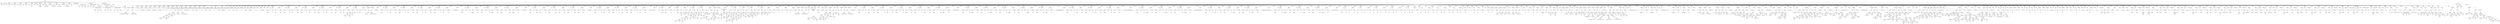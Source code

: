 digraph {
n0[label="RAIZ"];
n1[label="INSTRUCCIONES"];
n0->n1;
n2[label="DECLARACION"];
n1->n2;
n3[label="global_a"];
n2->n3;
n4[label="DECLARACION"];
n1->n4;
n5[label="global_b"];
n4->n5;
n6[label="DECLARACION"];
n1->n6;
n7[label="global_int"];
n6->n7;
n8[label="PRIMITIVO"];
n6->n8;
n9[label="25"];
n8->n9;
n10[label="DECLARACION"];
n1->n10;
n11[label="global_dou"];
n10->n11;
n12[label="PRIMITIVO"];
n10->n12;
n13[label="25.0"];
n12->n13;
n14[label="DECLARACION"];
n1->n14;
n15[label="global_boo"];
n14->n15;
n16[label="PRIMITIVO"];
n14->n16;
n17[label="True"];
n16->n17;
n18[label="DECLARACION"];
n1->n18;
n19[label="global_cha"];
n18->n19;
n20[label="PRIMITIVO"];
n18->n20;
n21[label="g"];
n20->n21;
n22[label="DECLARACION"];
n1->n22;
n23[label="global_cad"];
n22->n23;
n24[label="PRIMITIVO"];
n22->n24;
n25[label="cadena"];
n24->n25;
n26[label="DECLARACION"];
n1->n26;
n27[label="GlObAl_A"];
n26->n27;
n28[label="DECLARACION"];
n1->n28;
n29[label="global_salto"];
n28->n29;
n30[label="PRIMITIVO"];
n28->n30;
n31[label="Cadena con
salto de línea"];
n30->n31;
n32[label="DECLARACION"];
n1->n32;
n33[label="global_barra"];
n32->n33;
n34[label="PRIMITIVO"];
n32->n34;
n35[label="Cadena con \ barra invertida"];
n34->n35;
n36[label="DECLARACION"];
n1->n36;
n37[label="global_comilla_doble"];
n36->n37;
n38[label="PRIMITIVO"];
n36->n38;
n39[label="Cadena con comilla doble"];
n38->n39;
n40[label="DECLARACION"];
n1->n40;
n41[label="global_tab"];
n40->n41;
n42[label="PRIMITIVO"];
n40->n42;
n43[label="Cadena con        tabulación"];
n42->n43;
n44[label="DECLARACION"];
n1->n44;
n45[label="global_comilla_simple"];
n44->n45;
n46[label="PRIMITIVO"];
n44->n46;
n47[label="Cadena con 'comilla simple'"];
n46->n47;
n48[label="DECLARACION"];
n1->n48;
n49[label="var1"];
n48->n49;
n50[label="PRIMITIVO"];
n48->n50;
n51[label="1"];
n50->n51;
n52[label="DECLARACION ARREGLO"];
n1->n52;
n53[label="INT"];
n52->n53;
n54[label="3"];
n52->n54;
n55[label="arr1"];
n52->n55;
n56[label="INT"];
n52->n56;
n57[label="EXPRESIONES DE LAS DIMENSIONES"];
n52->n57;
n58[label="PRIMITIVO"];
n57->n58;
n59[label="4"];
n58->n59;
n60[label="PRIMITIVO"];
n57->n60;
n61[label="2"];
n60->n61;
n62[label="PRIMITIVO"];
n57->n62;
n63[label="6"];
n62->n63;
n64[label="MODIFICACION ARREGLO"];
n1->n64;
n65[label="arr1"];
n64->n65;
n66[label="EXPRESIONES DE LAS DIMENSIONES"];
n64->n66;
n67[label="PRIMITIVO"];
n66->n67;
n68[label="1"];
n67->n68;
n69[label="PRIMITIVO"];
n66->n69;
n70[label="1"];
n69->n70;
n71[label="PRIMITIVO"];
n66->n71;
n72[label="1"];
n71->n72;
n73[label="PRIMITIVO"];
n64->n73;
n74[label="0"];
n73->n74;
n75[label="MODIFICACION ARREGLO"];
n1->n75;
n76[label="arr1"];
n75->n76;
n77[label="EXPRESIONES DE LAS DIMENSIONES"];
n75->n77;
n78[label="ACCESO ARREGLO"];
n77->n78;
n79[label="arr1"];
n78->n79;
n80[label="EXPRESIONES DE LAS DIMENSIONES"];
n78->n80;
n81[label="PRIMITIVO"];
n80->n81;
n82[label="1"];
n81->n82;
n83[label="PRIMITIVO"];
n80->n83;
n84[label="1"];
n83->n84;
n85[label="PRIMITIVO"];
n80->n85;
n86[label="1"];
n85->n86;
n87[label="ACCESO ARREGLO"];
n77->n87;
n88[label="arr1"];
n87->n88;
n89[label="EXPRESIONES DE LAS DIMENSIONES"];
n87->n89;
n90[label="PRIMITIVO"];
n89->n90;
n91[label="1"];
n90->n91;
n92[label="PRIMITIVO"];
n89->n92;
n93[label="1"];
n92->n93;
n94[label="PRIMITIVO"];
n89->n94;
n95[label="1"];
n94->n95;
n96[label="ACCESO ARREGLO"];
n77->n96;
n97[label="arr1"];
n96->n97;
n98[label="EXPRESIONES DE LAS DIMENSIONES"];
n96->n98;
n99[label="PRIMITIVO"];
n98->n99;
n100[label="1"];
n99->n100;
n101[label="PRIMITIVO"];
n98->n101;
n102[label="1"];
n101->n102;
n103[label="PRIMITIVO"];
n98->n103;
n104[label="1"];
n103->n104;
n105[label="PRIMITIVO"];
n75->n105;
n106[label="1000"];
n105->n106;
n107[label="MAIN"];
n1->n107;
n108[label="INSTRUCCIONES"];
n107->n108;
n109[label="DECLARACION"];
n108->n109;
n110[label="var1"];
n109->n110;
n111[label="PRIMITIVO"];
n109->n111;
n112[label="0"];
n111->n112;
n113[label="IF"];
n108->n113;
n114[label="INSTRUCCIONES"];
n113->n114;
n115[label="IMPRIMIR"];
n114->n115;
n116[label="PRIMITIVO"];
n115->n116;
n117[label="No se toma con prioridad la variable local ante la global"];
n116->n117;
n118[label="INSTRUCCIONES"];
n113->n118;
n119[label="IMPRIMIR"];
n118->n119;
n120[label="PRIMITIVO"];
n119->n120;
n121[label="Prioridad de variable local correcta."];
n120->n121;
n122[label="DECLARACION"];
n108->n122;
n123[label="n1"];
n122->n123;
n124[label="PRIMITIVO"];
n122->n124;
n125[label="1"];
n124->n125;
n126[label="DECLARACION"];
n108->n126;
n127[label="n2"];
n126->n127;
n128[label="PRIMITIVO"];
n126->n128;
n129[label="1"];
n128->n129;
n130[label="DECLARACION"];
n108->n130;
n131[label="n3"];
n130->n131;
n132[label="PRIMITIVO"];
n130->n132;
n133[label="1"];
n132->n133;
n134[label="DECLARACION"];
n108->n134;
n135[label="n4"];
n134->n135;
n136[label="PRIMITIVO"];
n134->n136;
n137[label="1"];
n136->n137;
n138[label="DECLARACION"];
n108->n138;
n139[label="str1"];
n138->n139;
n140[label="PRIMITIVO"];
n138->n140;
n141[label="Voy a ganar Compiladores"];
n140->n141;
n142[label="DECLARACION"];
n108->n142;
n143[label="str2"];
n142->n143;
n144[label="PRIMITIVO"];
n142->n144;
n145[label="Voy a ganar Compiladores"];
n144->n145;
n146[label="DECLARACION"];
n108->n146;
n147[label="str3"];
n146->n147;
n148[label="PRIMITIVO"];
n146->n148;
n149[label="Voy a ganar Compiladores"];
n148->n149;
n150[label="DECLARACION"];
n108->n150;
n151[label="str4"];
n150->n151;
n152[label="PRIMITIVO"];
n150->n152;
n153[label="Voy a ganar Compiladores"];
n152->n153;
n154[label="DECLARACION"];
n108->n154;
n155[label="db1"];
n154->n155;
n156[label="PRIMITIVO"];
n154->n156;
n157[label="0.0"];
n156->n157;
n158[label="DECLARACION"];
n108->n158;
n159[label="db2"];
n158->n159;
n160[label="PRIMITIVO"];
n158->n160;
n161[label="0.0"];
n160->n161;
n162[label="DECLARACION"];
n108->n162;
n163[label="db3"];
n162->n163;
n164[label="PRIMITIVO"];
n162->n164;
n165[label="0.0"];
n164->n165;
n166[label="DECLARACION"];
n108->n166;
n167[label="db4"];
n166->n167;
n168[label="PRIMITIVO"];
n166->n168;
n169[label="0.0"];
n168->n169;
n170[label="DECLARACION"];
n108->n170;
n171[label="chr1"];
n170->n171;
n172[label="PRIMITIVO"];
n170->n172;
n173[label="s"];
n172->n173;
n174[label="DECLARACION"];
n108->n174;
n175[label="chr2"];
n174->n175;
n176[label="PRIMITIVO"];
n174->n176;
n177[label="s"];
n176->n177;
n178[label="DECLARACION"];
n108->n178;
n179[label="chr3"];
n178->n179;
n180[label="PRIMITIVO"];
n178->n180;
n181[label="s"];
n180->n181;
n182[label="DECLARACION"];
n108->n182;
n183[label="chr4"];
n182->n183;
n184[label="PRIMITIVO"];
n182->n184;
n185[label="s"];
n184->n185;
n186[label="IF"];
n108->n186;
n187[label="INSTRUCCIONES"];
n186->n187;
n188[label="IMPRIMIR"];
n187->n188;
n189[label="ARITMETICA"];
n188->n189;
n190[label="ARITMETICA"];
n189->n190;
n191[label="ARITMETICA"];
n190->n191;
n192[label="ARITMETICA"];
n191->n192;
n193[label="IDENTIFICADOR"];
n192->n193;
n194[label="str1"];
n193->n194;
n195[label="MAS"];
n192->n195;
n196[label="IDENTIFICADOR"];
n192->n196;
n197[label="chr2"];
n196->n197;
n198[label="MAS"];
n191->n198;
n199[label="PRIMITIVO"];
n191->n199;
n200[label=" "];
n199->n200;
n201[label="MAS"];
n190->n201;
n202[label="IDENTIFICADOR"];
n190->n202;
n203[label="n3"];
n202->n203;
n204[label="MAS"];
n189->n204;
n205[label="PRIMITIVO"];
n189->n205;
n206[label=" :D"];
n205->n206;
n207[label="IMPRIMIR"];
n187->n207;
n208[label="PRIMITIVO"];
n207->n208;
n209[label="Declaración correcta"];
n208->n209;
n210[label="INSTRUCCIONES"];
n186->n210;
n211[label="IMPRIMIR"];
n210->n211;
n212[label="PRIMITIVO"];
n211->n212;
n213[label="Problemas en el metodo declaracion :("];
n212->n213;
n214[label="IMPRIMIR"];
n108->n214;
n215[label="PRIMITIVO"];
n214->n215;
n216[label="---------- CARACTERES ESPECIALES ----------"];
n215->n216;
n217[label="IMPRIMIR"];
n108->n217;
n218[label="PRIMITIVO"];
n217->n218;
n219[label="-> Salto de línea:"];
n218->n219;
n220[label="IMPRIMIR"];
n108->n220;
n221[label="IDENTIFICADOR"];
n220->n221;
n222[label="global_salto"];
n221->n222;
n223[label="IMPRIMIR"];
n108->n223;
n224[label="PRIMITIVO"];
n223->n224;
n225[label="-------------------------------------------"];
n224->n225;
n226[label="IMPRIMIR"];
n108->n226;
n227[label="PRIMITIVO"];
n226->n227;
n228[label="-> Barra invertida:"];
n227->n228;
n229[label="IMPRIMIR"];
n108->n229;
n230[label="IDENTIFICADOR"];
n229->n230;
n231[label="global_barra"];
n230->n231;
n232[label="IMPRIMIR"];
n108->n232;
n233[label="PRIMITIVO"];
n232->n233;
n234[label="-------------------------------------------"];
n233->n234;
n235[label="IMPRIMIR"];
n108->n235;
n236[label="PRIMITIVO"];
n235->n236;
n237[label="-> Comilla doble:"];
n236->n237;
n238[label="IMPRIMIR"];
n108->n238;
n239[label="IDENTIFICADOR"];
n238->n239;
n240[label="global_comilla_doble"];
n239->n240;
n241[label="IMPRIMIR"];
n108->n241;
n242[label="PRIMITIVO"];
n241->n242;
n243[label="-------------------------------------------"];
n242->n243;
n244[label="IMPRIMIR"];
n108->n244;
n245[label="PRIMITIVO"];
n244->n245;
n246[label="-> Tabulación:"];
n245->n246;
n247[label="IMPRIMIR"];
n108->n247;
n248[label="IDENTIFICADOR"];
n247->n248;
n249[label="global_tab"];
n248->n249;
n250[label="IMPRIMIR"];
n108->n250;
n251[label="PRIMITIVO"];
n250->n251;
n252[label="-------------------------------------------"];
n251->n252;
n253[label="IMPRIMIR"];
n108->n253;
n254[label="PRIMITIVO"];
n253->n254;
n255[label="-> Comilla simple:"];
n254->n255;
n256[label="IMPRIMIR"];
n108->n256;
n257[label="IDENTIFICADOR"];
n256->n257;
n258[label="global_comilla_simple"];
n257->n258;
n259[label="IMPRIMIR"];
n108->n259;
n260[label="PRIMITIVO"];
n259->n260;
n261[label="-------------------------------------------"];
n260->n261;
n262[label="IMPRIMIR"];
n108->n262;
n263[label="PRIMITIVO"];
n262->n263;
n264[label="---------- SUMAS DE PRUEBA ----------"];
n263->n264;
n265[label="DECLARACION"];
n108->n265;
n266[label="suma_1"];
n265->n266;
n267[label="ARITMETICA"];
n265->n267;
n268[label="IDENTIFICADOR"];
n267->n268;
n269[label="global_int"];
n268->n269;
n270[label="MAS"];
n267->n270;
n271[label="PRIMITIVO"];
n267->n271;
n272[label="5"];
n271->n272;
n273[label="IMPRIMIR"];
n108->n273;
n274[label="ARITMETICA"];
n273->n274;
n275[label="PRIMITIVO"];
n274->n275;
n276[label="suma = "];
n275->n276;
n277[label="MAS"];
n274->n277;
n278[label="IDENTIFICADOR"];
n274->n278;
n279[label="suma_1"];
n278->n279;
n280[label="DECLARACION"];
n108->n280;
n281[label="suma_2"];
n280->n281;
n282[label="ARITMETICA"];
n280->n282;
n283[label="IDENTIFICADOR"];
n282->n283;
n284[label="global_dou"];
n283->n284;
n285[label="MAS"];
n282->n285;
n286[label="PRIMITIVO"];
n282->n286;
n287[label="5.0"];
n286->n287;
n288[label="IMPRIMIR"];
n108->n288;
n289[label="ARITMETICA"];
n288->n289;
n290[label="PRIMITIVO"];
n289->n290;
n291[label="suma = "];
n290->n291;
n292[label="MAS"];
n289->n292;
n293[label="IDENTIFICADOR"];
n289->n293;
n294[label="suma_2"];
n293->n294;
n295[label="DECLARACION"];
n108->n295;
n296[label="suma_3"];
n295->n296;
n297[label="ARITMETICA"];
n295->n297;
n298[label="IDENTIFICADOR"];
n297->n298;
n299[label="global_boo"];
n298->n299;
n300[label="MAS"];
n297->n300;
n301[label="PRIMITIVO"];
n297->n301;
n302[label="0"];
n301->n302;
n303[label="IMPRIMIR"];
n108->n303;
n304[label="ARITMETICA"];
n303->n304;
n305[label="PRIMITIVO"];
n304->n305;
n306[label="suma = "];
n305->n306;
n307[label="MAS"];
n304->n307;
n308[label="IDENTIFICADOR"];
n304->n308;
n309[label="suma_3"];
n308->n309;
n310[label="DECLARACION"];
n108->n310;
n311[label="suma_4"];
n310->n311;
n312[label="ARITMETICA"];
n310->n312;
n313[label="IDENTIFICADOR"];
n312->n313;
n314[label="global_cha"];
n313->n314;
n315[label="MAS"];
n312->n315;
n316[label="PRIMITIVO"];
n312->n316;
n317[label="b"];
n316->n317;
n318[label="IMPRIMIR"];
n108->n318;
n319[label="ARITMETICA"];
n318->n319;
n320[label="PRIMITIVO"];
n319->n320;
n321[label="suma = "];
n320->n321;
n322[label="MAS"];
n319->n322;
n323[label="IDENTIFICADOR"];
n319->n323;
n324[label="suma_4"];
n323->n324;
n325[label="DECLARACION"];
n108->n325;
n326[label="suma_5"];
n325->n326;
n327[label="ARITMETICA"];
n325->n327;
n328[label="IDENTIFICADOR"];
n327->n328;
n329[label="global_cad"];
n328->n329;
n330[label="MAS"];
n327->n330;
n331[label="PRIMITIVO"];
n327->n331;
n332[label="_extra"];
n331->n332;
n333[label="IMPRIMIR"];
n108->n333;
n334[label="ARITMETICA"];
n333->n334;
n335[label="PRIMITIVO"];
n334->n335;
n336[label="suma = "];
n335->n336;
n337[label="MAS"];
n334->n337;
n338[label="IDENTIFICADOR"];
n334->n338;
n339[label="suma_5"];
n338->n339;
n340[label="DECLARACION"];
n108->n340;
n341[label="n157"];
n340->n341;
n342[label="ARITMETICA"];
n340->n342;
n343[label="ARITMETICA"];
n342->n343;
n344[label="ARITMETICA"];
n343->n344;
n345[label="ARITMETICA"];
n344->n345;
n346[label="PRIMITIVO"];
n345->n346;
n347[label="0.0"];
n346->n347;
n348[label="MAS"];
n345->n348;
n349[label="PRIMITIVO"];
n345->n349;
n350[label="True"];
n349->n350;
n351[label="MAS"];
n344->n351;
n352[label="PRIMITIVO"];
n344->n352;
n353[label="True"];
n352->n353;
n354[label="MAS"];
n343->n354;
n355[label="PRIMITIVO"];
n343->n355;
n356[label="1"];
n355->n356;
n357[label="MAS"];
n342->n357;
n358[label="PRIMITIVO"];
n342->n358;
n359[label="0.1"];
n358->n359;
n360[label="IMPRIMIR"];
n108->n360;
n361[label="ARITMETICA"];
n360->n361;
n362[label="PRIMITIVO"];
n361->n362;
n363[label="El valor de  n1 = "];
n362->n363;
n364[label="MAS"];
n361->n364;
n365[label="IDENTIFICADOR"];
n361->n365;
n366[label="n1"];
n365->n366;
n367[label="IF"];
n108->n367;
n368[label="INSTRUCCIONES"];
n367->n368;
n369[label="IMPRIMIR"];
n368->n369;
n370[label="PRIMITIVO"];
n369->n370;
n371[label="Sumas Correctas"];
n370->n371;
n372[label="INSTRUCCIONES"];
n367->n372;
n373[label="IMPRIMIR"];
n372->n373;
n374[label="PRIMITIVO"];
n373->n374;
n375[label="Error de sumas entre booleanos y numericos"];
n374->n375;
n376[label="IMPRIMIR"];
n108->n376;
n377[label="PRIMITIVO"];
n376->n377;
n378[label="---------- RESTAS DE PRUEBA ----------"];
n377->n378;
n379[label="DECLARACION"];
n108->n379;
n380[label="resta_1"];
n379->n380;
n381[label="ARITMETICA"];
n379->n381;
n382[label="IDENTIFICADOR"];
n381->n382;
n383[label="global_int"];
n382->n383;
n384[label="MENOS"];
n381->n384;
n385[label="PRIMITIVO"];
n381->n385;
n386[label="5"];
n385->n386;
n387[label="IMPRIMIR"];
n108->n387;
n388[label="ARITMETICA"];
n387->n388;
n389[label="PRIMITIVO"];
n388->n389;
n390[label="resta = "];
n389->n390;
n391[label="MAS"];
n388->n391;
n392[label="IDENTIFICADOR"];
n388->n392;
n393[label="resta_1"];
n392->n393;
n394[label="DECLARACION"];
n108->n394;
n395[label="resta_2"];
n394->n395;
n396[label="ARITMETICA"];
n394->n396;
n397[label="IDENTIFICADOR"];
n396->n397;
n398[label="global_dou"];
n397->n398;
n399[label="MENOS"];
n396->n399;
n400[label="PRIMITIVO"];
n396->n400;
n401[label="5"];
n400->n401;
n402[label="IMPRIMIR"];
n108->n402;
n403[label="ARITMETICA"];
n402->n403;
n404[label="PRIMITIVO"];
n403->n404;
n405[label="resta = "];
n404->n405;
n406[label="MAS"];
n403->n406;
n407[label="IDENTIFICADOR"];
n403->n407;
n408[label="resta_2"];
n407->n408;
n409[label="DECLARACION"];
n108->n409;
n410[label="resta_3"];
n409->n410;
n411[label="ARITMETICA"];
n409->n411;
n412[label="IDENTIFICADOR"];
n411->n412;
n413[label="global_boo"];
n412->n413;
n414[label="MENOS"];
n411->n414;
n415[label="PRIMITIVO"];
n411->n415;
n416[label="1"];
n415->n416;
n417[label="IMPRIMIR"];
n108->n417;
n418[label="ARITMETICA"];
n417->n418;
n419[label="PRIMITIVO"];
n418->n419;
n420[label="resta = "];
n419->n420;
n421[label="MAS"];
n418->n421;
n422[label="IDENTIFICADOR"];
n418->n422;
n423[label="resta_3"];
n422->n423;
n424[label="DECLARACION"];
n108->n424;
n425[label="resta_4"];
n424->n425;
n426[label="ARITMETICA"];
n424->n426;
n427[label="IDENTIFICADOR"];
n426->n427;
n428[label="global_boo"];
n427->n428;
n429[label="MENOS"];
n426->n429;
n430[label="PRIMITIVO"];
n426->n430;
n431[label="1.0"];
n430->n431;
n432[label="IMPRIMIR"];
n108->n432;
n433[label="ARITMETICA"];
n432->n433;
n434[label="PRIMITIVO"];
n433->n434;
n435[label="resta = "];
n434->n435;
n436[label="MAS"];
n433->n436;
n437[label="IDENTIFICADOR"];
n433->n437;
n438[label="resta_4"];
n437->n438;
n439[label="IMPRIMIR"];
n108->n439;
n440[label="PRIMITIVO"];
n439->n440;
n441[label="---------- MULTIPLICACIONES DE PRUEBA ----------"];
n440->n441;
n442[label="DECLARACION"];
n108->n442;
n443[label="mult_1"];
n442->n443;
n444[label="ARITMETICA"];
n442->n444;
n445[label="IDENTIFICADOR"];
n444->n445;
n446[label="global_int"];
n445->n446;
n447[label="MULTIPLICACION"];
n444->n447;
n448[label="PRIMITIVO"];
n444->n448;
n449[label="2"];
n448->n449;
n450[label="IMPRIMIR"];
n108->n450;
n451[label="ARITMETICA"];
n450->n451;
n452[label="PRIMITIVO"];
n451->n452;
n453[label="multiplicación = "];
n452->n453;
n454[label="MAS"];
n451->n454;
n455[label="IDENTIFICADOR"];
n451->n455;
n456[label="mult_1"];
n455->n456;
n457[label="DECLARACION"];
n108->n457;
n458[label="mult_2"];
n457->n458;
n459[label="ARITMETICA"];
n457->n459;
n460[label="IDENTIFICADOR"];
n459->n460;
n461[label="global_dou"];
n460->n461;
n462[label="MULTIPLICACION"];
n459->n462;
n463[label="PRIMITIVO"];
n459->n463;
n464[label="2.0"];
n463->n464;
n465[label="IMPRIMIR"];
n108->n465;
n466[label="ARITMETICA"];
n465->n466;
n467[label="PRIMITIVO"];
n466->n467;
n468[label="multiplicación = "];
n467->n468;
n469[label="MAS"];
n466->n469;
n470[label="IDENTIFICADOR"];
n466->n470;
n471[label="mult_2"];
n470->n471;
n472[label="DECLARACION"];
n108->n472;
n473[label="mult_3"];
n472->n473;
n474[label="ARITMETICA"];
n472->n474;
n475[label="IDENTIFICADOR"];
n474->n475;
n476[label="global_int"];
n475->n476;
n477[label="MULTIPLICACION"];
n474->n477;
n478[label="IDENTIFICADOR"];
n474->n478;
n479[label="global_dou"];
n478->n479;
n480[label="IMPRIMIR"];
n108->n480;
n481[label="ARITMETICA"];
n480->n481;
n482[label="PRIMITIVO"];
n481->n482;
n483[label="multiplicación = "];
n482->n483;
n484[label="MAS"];
n481->n484;
n485[label="IDENTIFICADOR"];
n481->n485;
n486[label="mult_3"];
n485->n486;
n487[label="IMPRIMIR"];
n108->n487;
n488[label="PRIMITIVO"];
n487->n488;
n489[label="---------- DIVISIONES DE PRUEBA ----------"];
n488->n489;
n490[label="DECLARACION"];
n108->n490;
n491[label="div_1"];
n490->n491;
n492[label="ARITMETICA"];
n490->n492;
n493[label="IDENTIFICADOR"];
n492->n493;
n494[label="global_int"];
n493->n494;
n495[label="DIVISION"];
n492->n495;
n496[label="IDENTIFICADOR"];
n492->n496;
n497[label="global_int"];
n496->n497;
n498[label="IMPRIMIR"];
n108->n498;
n499[label="ARITMETICA"];
n498->n499;
n500[label="PRIMITIVO"];
n499->n500;
n501[label="división = "];
n500->n501;
n502[label="MAS"];
n499->n502;
n503[label="IDENTIFICADOR"];
n499->n503;
n504[label="div_1"];
n503->n504;
n505[label="DECLARACION"];
n108->n505;
n506[label="div_2"];
n505->n506;
n507[label="ARITMETICA"];
n505->n507;
n508[label="IDENTIFICADOR"];
n507->n508;
n509[label="global_dou"];
n508->n509;
n510[label="DIVISION"];
n507->n510;
n511[label="IDENTIFICADOR"];
n507->n511;
n512[label="global_dou"];
n511->n512;
n513[label="IMPRIMIR"];
n108->n513;
n514[label="ARITMETICA"];
n513->n514;
n515[label="PRIMITIVO"];
n514->n515;
n516[label="división = "];
n515->n516;
n517[label="MAS"];
n514->n517;
n518[label="IDENTIFICADOR"];
n514->n518;
n519[label="div_2"];
n518->n519;
n520[label="DECLARACION"];
n108->n520;
n521[label="div_3"];
n520->n521;
n522[label="ARITMETICA"];
n520->n522;
n523[label="IDENTIFICADOR"];
n522->n523;
n524[label="global_int"];
n523->n524;
n525[label="DIVISION"];
n522->n525;
n526[label="IDENTIFICADOR"];
n522->n526;
n527[label="global_dou"];
n526->n527;
n528[label="IMPRIMIR"];
n108->n528;
n529[label="ARITMETICA"];
n528->n529;
n530[label="PRIMITIVO"];
n529->n530;
n531[label="división = "];
n530->n531;
n532[label="MAS"];
n529->n532;
n533[label="IDENTIFICADOR"];
n529->n533;
n534[label="div_3"];
n533->n534;
n535[label="IMPRIMIR"];
n108->n535;
n536[label="PRIMITIVO"];
n535->n536;
n537[label="---------- MODULOS DE PRUEBA ----------"];
n536->n537;
n538[label="DECLARACION"];
n108->n538;
n539[label="mod_1"];
n538->n539;
n540[label="ARITMETICA"];
n538->n540;
n541[label="IDENTIFICADOR"];
n540->n541;
n542[label="global_int"];
n541->n542;
n543[label="MODULO"];
n540->n543;
n544[label="PRIMITIVO"];
n540->n544;
n545[label="4"];
n544->n545;
n546[label="IMPRIMIR"];
n108->n546;
n547[label="ARITMETICA"];
n546->n547;
n548[label="PRIMITIVO"];
n547->n548;
n549[label="módulo = "];
n548->n549;
n550[label="MAS"];
n547->n550;
n551[label="IDENTIFICADOR"];
n547->n551;
n552[label="mod_1"];
n551->n552;
n553[label="DECLARACION"];
n108->n553;
n554[label="mod_2"];
n553->n554;
n555[label="ARITMETICA"];
n553->n555;
n556[label="IDENTIFICADOR"];
n555->n556;
n557[label="global_dou"];
n556->n557;
n558[label="MODULO"];
n555->n558;
n559[label="PRIMITIVO"];
n555->n559;
n560[label="4.0"];
n559->n560;
n561[label="IMPRIMIR"];
n108->n561;
n562[label="ARITMETICA"];
n561->n562;
n563[label="PRIMITIVO"];
n562->n563;
n564[label="módulo = "];
n563->n564;
n565[label="MAS"];
n562->n565;
n566[label="IDENTIFICADOR"];
n562->n566;
n567[label="mod_2"];
n566->n567;
n568[label="DECLARACION"];
n108->n568;
n569[label="mod_3"];
n568->n569;
n570[label="ARITMETICA"];
n568->n570;
n571[label="IDENTIFICADOR"];
n570->n571;
n572[label="global_dou"];
n571->n572;
n573[label="MODULO"];
n570->n573;
n574[label="PRIMITIVO"];
n570->n574;
n575[label="4"];
n574->n575;
n576[label="IMPRIMIR"];
n108->n576;
n577[label="ARITMETICA"];
n576->n577;
n578[label="PRIMITIVO"];
n577->n578;
n579[label="módulo = "];
n578->n579;
n580[label="MAS"];
n577->n580;
n581[label="IDENTIFICADOR"];
n577->n581;
n582[label="mod_3"];
n581->n582;
n583[label="IMPRIMIR"];
n108->n583;
n584[label="PRIMITIVO"];
n583->n584;
n585[label="---------- NEGACIONES UNARIAS DE PRUEBA ----------"];
n584->n585;
n586[label="DECLARACION"];
n108->n586;
n587[label="neg_1"];
n586->n587;
n588[label="ARITMETICA"];
n586->n588;
n589[label="NEGATIVO"];
n588->n589;
n590[label="IDENTIFICADOR"];
n588->n590;
n591[label="global_int"];
n590->n591;
n592[label="IMPRIMIR"];
n108->n592;
n593[label="ARITMETICA"];
n592->n593;
n594[label="PRIMITIVO"];
n593->n594;
n595[label="negación = "];
n594->n595;
n596[label="MAS"];
n593->n596;
n597[label="IDENTIFICADOR"];
n593->n597;
n598[label="neg_1"];
n597->n598;
n599[label="DECLARACION"];
n108->n599;
n600[label="neg_2"];
n599->n600;
n601[label="ARITMETICA"];
n599->n601;
n602[label="NEGATIVO"];
n601->n602;
n603[label="IDENTIFICADOR"];
n601->n603;
n604[label="global_dou"];
n603->n604;
n605[label="IMPRIMIR"];
n108->n605;
n606[label="ARITMETICA"];
n605->n606;
n607[label="PRIMITIVO"];
n606->n607;
n608[label="negación = "];
n607->n608;
n609[label="MAS"];
n606->n609;
n610[label="IDENTIFICADOR"];
n606->n610;
n611[label="neg_2"];
n610->n611;
n612[label="DECLARACION"];
n108->n612;
n613[label="n400"];
n612->n613;
n614[label="ARITMETICA"];
n612->n614;
n615[label="ARITMETICA"];
n614->n615;
n616[label="ARITMETICA"];
n615->n616;
n617[label="PRIMITIVO"];
n616->n617;
n618[label="5750"];
n617->n618;
n619[label="MULTIPLICACION"];
n616->n619;
n620[label="PRIMITIVO"];
n616->n620;
n621[label="2"];
n620->n621;
n622[label="MENOS"];
n615->n622;
n623[label="PRIMITIVO"];
n615->n623;
n624[label="11800"];
n623->n624;
n625[label="MAS"];
n614->n625;
n626[label="PRIMITIVO"];
n614->n626;
n627[label="1.0"];
n626->n627;
n628[label="DECLARACION"];
n108->n628;
n629[label="n300"];
n628->n629;
n630[label="ARITMETICA"];
n628->n630;
n631[label="ARITMETICA"];
n630->n631;
n632[label="ARITMETICA"];
n631->n632;
n633[label="ARITMETICA"];
n632->n633;
n634[label="ARITMETICA"];
n633->n634;
n635[label="ARITMETICA"];
n634->n635;
n636[label="ARITMETICA"];
n635->n636;
n637[label="ARITMETICA"];
n636->n637;
n638[label="PRIMITIVO"];
n637->n638;
n639[label="3"];
n638->n639;
n640[label="MULTIPLICACION"];
n637->n640;
n641[label="PRIMITIVO"];
n637->n641;
n642[label="3"];
n641->n642;
n643[label="MAS"];
n636->n643;
n644[label="PRIMITIVO"];
n636->n644;
n645[label="4"];
n644->n645;
n646[label="MENOS"];
n635->n646;
n647[label="PRIMITIVO"];
n635->n647;
n648[label="80"];
n647->n648;
n649[label="MAS"];
n634->n649;
n650[label="ARITMETICA"];
n634->n650;
n651[label="PRIMITIVO"];
n650->n651;
n652[label="40.0"];
n651->n652;
n653[label="MULTIPLICACION"];
n650->n653;
n654[label="PRIMITIVO"];
n650->n654;
n655[label="2"];
n654->n655;
n656[label="MAS"];
n633->n656;
n657[label="PRIMITIVO"];
n633->n657;
n658[label="358.5"];
n657->n658;
n659[label="MENOS"];
n632->n659;
n660[label="ARITMETICA"];
n632->n660;
n661[label="PRIMITIVO"];
n660->n661;
n662[label="29"];
n661->n662;
n663[label="DIVISION"];
n660->n663;
n664[label="PRIMITIVO"];
n660->n664;
n665[label="14.5"];
n664->n665;
n666[label="MENOS"];
n631->n666;
n667[label="PRIMITIVO"];
n631->n667;
n668[label="0.5"];
n667->n668;
n669[label="MAS"];
n630->n669;
n670[label="IDENTIFICADOR"];
n630->n670;
n671[label="n400"];
n670->n671;
n672[label="IMPRIMIR"];
n108->n672;
n673[label="ARITMETICA"];
n672->n673;
n674[label="PRIMITIVO"];
n673->n674;
n675[label="El valor de n300 = "];
n674->n675;
n676[label="MAS"];
n673->n676;
n677[label="IDENTIFICADOR"];
n673->n677;
n678[label="n300"];
n677->n678;
n679[label="IF"];
n108->n679;
n680[label="INSTRUCCIONES"];
n679->n680;
n681[label="IMPRIMIR"];
n680->n681;
n682[label="PRIMITIVO"];
n681->n682;
n683[label="OPERACION ARITMETICA CORRECTA"];
n682->n683;
n684[label="INSTRUCCIONES"];
n679->n684;
n685[label="IMPRIMIR"];
n684->n685;
n686[label="PRIMITIVO"];
n685->n686;
n687[label="OPERACION ARITMETICA INCORRECTA"];
n686->n687;
n688[label="IMPRIMIR"];
n108->n688;
n689[label="PRIMITIVO"];
n688->n689;
n690[label="Operaciones Aritmeticas 1: valor esperado:   
      a)62   
      b)0   
      c)-19   
      d)16   
resultados>"];
n689->n690;
n691[label="DECLARACION"];
n108->n691;
n692[label="a"];
n691->n692;
n693[label="ASIGNACION"];
n108->n693;
n694[label="a"];
n693->n694;
n695[label="ARITMETICA"];
n693->n695;
n696[label="ARITMETICA"];
n695->n696;
n697[label="ARITMETICA"];
n696->n697;
n698[label="ARITMETICA"];
n697->n698;
n699[label="ARITMETICA"];
n698->n699;
n700[label="ARITMETICA"];
n699->n700;
n701[label="PRIMITIVO"];
n700->n701;
n702[label="20"];
n701->n702;
n703[label="MENOS"];
n700->n703;
n704[label="PRIMITIVO"];
n700->n704;
n705[label="10"];
n704->n705;
n706[label="MAS"];
n699->n706;
n707[label="ARITMETICA"];
n699->n707;
n708[label="ARITMETICA"];
n707->n708;
n709[label="PRIMITIVO"];
n708->n709;
n710[label="8"];
n709->n710;
n711[label="DIVISION"];
n708->n711;
n712[label="PRIMITIVO"];
n708->n712;
n713[label="2"];
n712->n713;
n714[label="MULTIPLICACION"];
n707->n714;
n715[label="PRIMITIVO"];
n707->n715;
n716[label="3"];
n715->n716;
n717[label="MAS"];
n698->n717;
n718[label="PRIMITIVO"];
n698->n718;
n719[label="10"];
n718->n719;
n720[label="MENOS"];
n697->n720;
n721[label="PRIMITIVO"];
n697->n721;
n722[label="10"];
n721->n722;
n723[label="MENOS"];
n696->n723;
n724[label="PRIMITIVO"];
n696->n724;
n725[label="10"];
n724->n725;
n726[label="MAS"];
n695->n726;
n727[label="PRIMITIVO"];
n695->n727;
n728[label="50"];
n727->n728;
n729[label="DECLARACION"];
n108->n729;
n730[label="b"];
n729->n730;
n731[label="ASIGNACION"];
n108->n731;
n732[label="b"];
n731->n732;
n733[label="ARITMETICA"];
n731->n733;
n734[label="ARITMETICA"];
n733->n734;
n735[label="ARITMETICA"];
n734->n735;
n736[label="ARITMETICA"];
n735->n736;
n737[label="ARITMETICA"];
n736->n737;
n738[label="ARITMETICA"];
n737->n738;
n739[label="PRIMITIVO"];
n738->n739;
n740[label="50"];
n739->n740;
n741[label="DIVISION"];
n738->n741;
n742[label="PRIMITIVO"];
n738->n742;
n743[label="50"];
n742->n743;
n744[label="MULTIPLICACION"];
n737->n744;
n745[label="PRIMITIVO"];
n737->n745;
n746[label="50"];
n745->n746;
n747[label="MAS"];
n736->n747;
n748[label="PRIMITIVO"];
n736->n748;
n749[label="50"];
n748->n749;
n750[label="MENOS"];
n735->n750;
n751[label="PRIMITIVO"];
n735->n751;
n752[label="100"];
n751->n752;
n753[label="MAS"];
n734->n753;
n754[label="PRIMITIVO"];
n734->n754;
n755[label="100"];
n754->n755;
n756[label="MENOS"];
n733->n756;
n757[label="PRIMITIVO"];
n733->n757;
n758[label="100"];
n757->n758;
n759[label="DECLARACION"];
n108->n759;
n760[label="c"];
n759->n760;
n761[label="ASIGNACION"];
n108->n761;
n762[label="c"];
n761->n762;
n763[label="ARITMETICA"];
n761->n763;
n764[label="ARITMETICA"];
n763->n764;
n765[label="ARITMETICA"];
n764->n765;
n766[label="ARITMETICA"];
n765->n766;
n767[label="ARITMETICA"];
n766->n767;
n768[label="ARITMETICA"];
n767->n768;
n769[label="ARITMETICA"];
n768->n769;
n770[label="ARITMETICA"];
n769->n770;
n771[label="PRIMITIVO"];
n770->n771;
n772[label="100"];
n771->n772;
n773[label="DIVISION"];
n770->n773;
n774[label="PRIMITIVO"];
n770->n774;
n775[label="20"];
n774->n775;
n776[label="MULTIPLICACION"];
n769->n776;
n777[label="PRIMITIVO"];
n769->n777;
n778[label="9"];
n777->n778;
n779[label="MENOS"];
n768->n779;
n780[label="PRIMITIVO"];
n768->n780;
n781[label="78"];
n780->n781;
n782[label="MAS"];
n767->n782;
n783[label="PRIMITIVO"];
n767->n783;
n784[label="6"];
n783->n784;
n785[label="MENOS"];
n766->n785;
n786[label="PRIMITIVO"];
n766->n786;
n787[label="7"];
n786->n787;
n788[label="MAS"];
n765->n788;
n789[label="PRIMITIVO"];
n765->n789;
n790[label="8"];
n789->n790;
n791[label="MENOS"];
n764->n791;
n792[label="PRIMITIVO"];
n764->n792;
n793[label="7"];
n792->n793;
n794[label="MAS"];
n763->n794;
n795[label="ARITMETICA"];
n763->n795;
n796[label="ARITMETICA"];
n795->n796;
n797[label="ARITMETICA"];
n796->n797;
n798[label="ARITMETICA"];
n797->n798;
n799[label="PRIMITIVO"];
n798->n799;
n800[label="7"];
n799->n800;
n801[label="MULTIPLICACION"];
n798->n801;
n802[label="PRIMITIVO"];
n798->n802;
n803[label="1"];
n802->n803;
n804[label="MULTIPLICACION"];
n797->n804;
n805[label="PRIMITIVO"];
n797->n805;
n806[label="2"];
n805->n806;
n807[label="MULTIPLICACION"];
n796->n807;
n808[label="PRIMITIVO"];
n796->n808;
n809[label="3"];
n808->n809;
n810[label="DIVISION"];
n795->n810;
n811[label="PRIMITIVO"];
n795->n811;
n812[label="3"];
n811->n812;
n813[label="DECLARACION"];
n108->n813;
n814[label="d"];
n813->n814;
n815[label="ASIGNACION"];
n108->n815;
n816[label="d"];
n815->n816;
n817[label="ARITMETICA"];
n815->n817;
n818[label="PRIMITIVO"];
n817->n818;
n819[label="2"];
n818->n819;
n820[label="MULTIPLICACION"];
n817->n820;
n821[label="ARITMETICA"];
n817->n821;
n822[label="ARITMETICA"];
n821->n822;
n823[label="PRIMITIVO"];
n822->n823;
n824[label="20"];
n823->n824;
n825[label="DIVISION"];
n822->n825;
n826[label="PRIMITIVO"];
n822->n826;
n827[label="5"];
n826->n827;
n828[label="MULTIPLICACION"];
n821->n828;
n829[label="PRIMITIVO"];
n821->n829;
n830[label="2"];
n829->n830;
n831[label="IMPRIMIR"];
n108->n831;
n832[label="ARITMETICA"];
n831->n832;
n833[label="PRIMITIVO"];
n832->n833;
n834[label="a) "];
n833->n834;
n835[label="MAS"];
n832->n835;
n836[label="IDENTIFICADOR"];
n832->n836;
n837[label="a"];
n836->n837;
n838[label="IMPRIMIR"];
n108->n838;
n839[label="ARITMETICA"];
n838->n839;
n840[label="PRIMITIVO"];
n839->n840;
n841[label="b) "];
n840->n841;
n842[label="MAS"];
n839->n842;
n843[label="IDENTIFICADOR"];
n839->n843;
n844[label="b"];
n843->n844;
n845[label="IMPRIMIR"];
n108->n845;
n846[label="ARITMETICA"];
n845->n846;
n847[label="PRIMITIVO"];
n846->n847;
n848[label="c) "];
n847->n848;
n849[label="MAS"];
n846->n849;
n850[label="IDENTIFICADOR"];
n846->n850;
n851[label="c"];
n850->n851;
n852[label="IMPRIMIR"];
n108->n852;
n853[label="ARITMETICA"];
n852->n853;
n854[label="PRIMITIVO"];
n853->n854;
n855[label="d) "];
n854->n855;
n856[label="MAS"];
n853->n856;
n857[label="IDENTIFICADOR"];
n853->n857;
n858[label="d"];
n857->n858;
n859[label="IF"];
n108->n859;
n860[label="INSTRUCCIONES"];
n859->n860;
n861[label="IMPRIMIR"];
n860->n861;
n862[label="PRIMITIVO"];
n861->n862;
n863[label="Operaciones aritmeticas 1 bien :D"];
n862->n863;
n864[label="INSTRUCCIONES"];
n859->n864;
n865[label="IMPRIMIR"];
n864->n865;
n866[label="PRIMITIVO"];
n865->n866;
n867[label="Error para las operaciones basicas :("];
n866->n867;
n868[label="DECLARACION"];
n108->n868;
n869[label="aritmetica1"];
n868->n869;
n870[label="PRIMITIVO"];
n868->n870;
n871[label="2.0"];
n870->n871;
n872[label="DECLARACION"];
n108->n872;
n873[label="aritmetica2"];
n872->n873;
n874[label="ARITMETICA"];
n872->n874;
n875[label="NEGATIVO"];
n874->n875;
n876[label="PRIMITIVO"];
n874->n876;
n877[label="10"];
n876->n877;
n878[label="IMPRIMIR"];
n108->n878;
n879[label="PRIMITIVO"];
n878->n879;
n880[label="Operaciones Aritmeticas: 
valor esperado>
-20  
-7 
resultado>"];
n879->n880;
n881[label="DECLARACION"];
n108->n881;
n882[label="aritmetica3"];
n881->n882;
n883[label="ARITMETICA"];
n881->n883;
n884[label="IDENTIFICADOR"];
n883->n884;
n885[label="aritmetica2"];
n884->n885;
n886[label="MULTIPLICACION"];
n883->n886;
n887[label="IDENTIFICADOR"];
n883->n887;
n888[label="aritmetica1"];
n887->n888;
n889[label="IMPRIMIR"];
n108->n889;
n890[label="IDENTIFICADOR"];
n889->n890;
n891[label="aritmetica3"];
n890->n891;
n892[label="ASIGNACION"];
n108->n892;
n893[label="aritmetica1"];
n892->n893;
n894[label="ARITMETICA"];
n892->n894;
n895[label="ARITMETICA"];
n894->n895;
n896[label="ARITMETICA"];
n895->n896;
n897[label="ARITMETICA"];
n896->n897;
n898[label="ARITMETICA"];
n897->n898;
n899[label="ARITMETICA"];
n898->n899;
n900[label="IDENTIFICADOR"];
n899->n900;
n901[label="aritmetica3"];
n900->n901;
n902[label="DIVISION"];
n899->n902;
n903[label="IDENTIFICADOR"];
n899->n903;
n904[label="aritmetica1"];
n903->n904;
n905[label="MAS"];
n898->n905;
n906[label="ARITMETICA"];
n898->n906;
n907[label="ARITMETICA"];
n906->n907;
n908[label="PRIMITIVO"];
n907->n908;
n909[label="50"];
n908->n909;
n910[label="MULTIPLICACION"];
n907->n910;
n911[label="PRIMITIVO"];
n907->n911;
n912[label="2"];
n911->n912;
n913[label="DIVISION"];
n906->n913;
n914[label="PRIMITIVO"];
n906->n914;
n915[label="50"];
n914->n915;
n916[label="MAS"];
n897->n916;
n917[label="ARITMETICA"];
n897->n917;
n918[label="PRIMITIVO"];
n917->n918;
n919[label="50"];
n918->n919;
n920[label="MULTIPLICACION"];
n917->n920;
n921[label="PRIMITIVO"];
n917->n921;
n922[label="2"];
n921->n922;
n923[label="MENOS"];
n896->n923;
n924[label="PRIMITIVO"];
n896->n924;
n925[label="100"];
n924->n925;
n926[label="MAS"];
n895->n926;
n927[label="ARITMETICA"];
n895->n927;
n928[label="PRIMITIVO"];
n927->n928;
n929[label="100"];
n928->n929;
n930[label="DIVISION"];
n927->n930;
n931[label="PRIMITIVO"];
n927->n931;
n932[label="100"];
n931->n932;
n933[label="MENOS"];
n894->n933;
n934[label="PRIMITIVO"];
n894->n934;
n935[label="0"];
n934->n935;
n936[label="IMPRIMIR"];
n108->n936;
n937[label="IDENTIFICADOR"];
n936->n937;
n938[label="aritmetica1"];
n937->n938;
n939[label="IF"];
n108->n939;
n940[label="INSTRUCCIONES"];
n939->n940;
n941[label="IMPRIMIR"];
n940->n941;
n942[label="PRIMITIVO"];
n941->n942;
n943[label="Operaciones aritmeticas 2 bien :D"];
n942->n943;
n944[label="INSTRUCCIONES"];
n939->n944;
n945[label="IMPRIMIR"];
n944->n945;
n946[label="PRIMITIVO"];
n945->n946;
n947[label="Error Operaciones Aritmeticas"];
n946->n947;
n948[label="IMPRIMIR"];
n108->n948;
n949[label="PRIMITIVO"];
n948->n949;
n950[label="---------- IGUALACIONES DE PRUEBA ----------"];
n949->n950;
n951[label="DECLARACION"];
n108->n951;
n952[label="igu_1"];
n951->n952;
n953[label="RELACIONAL"];
n951->n953;
n954[label="IDENTIFICADOR"];
n953->n954;
n955[label="global_int"];
n954->n955;
n956[label="IGUAL IGUAL"];
n953->n956;
n957[label="PRIMITIVO"];
n953->n957;
n958[label="25"];
n957->n958;
n959[label="IMPRIMIR"];
n108->n959;
n960[label="ARITMETICA"];
n959->n960;
n961[label="PRIMITIVO"];
n960->n961;
n962[label="igualación = "];
n961->n962;
n963[label="MAS"];
n960->n963;
n964[label="IDENTIFICADOR"];
n960->n964;
n965[label="igu_1"];
n964->n965;
n966[label="DECLARACION"];
n108->n966;
n967[label="igu_2"];
n966->n967;
n968[label="RELACIONAL"];
n966->n968;
n969[label="IDENTIFICADOR"];
n968->n969;
n970[label="global_dou"];
n969->n970;
n971[label="IGUAL IGUAL"];
n968->n971;
n972[label="PRIMITIVO"];
n968->n972;
n973[label="20"];
n972->n973;
n974[label="IMPRIMIR"];
n108->n974;
n975[label="ARITMETICA"];
n974->n975;
n976[label="PRIMITIVO"];
n975->n976;
n977[label="igualación = "];
n976->n977;
n978[label="MAS"];
n975->n978;
n979[label="IDENTIFICADOR"];
n975->n979;
n980[label="igu_2"];
n979->n980;
n981[label="DECLARACION"];
n108->n981;
n982[label="igu_3"];
n981->n982;
n983[label="RELACIONAL"];
n981->n983;
n984[label="IDENTIFICADOR"];
n983->n984;
n985[label="global_boo"];
n984->n985;
n986[label="IGUAL IGUAL"];
n983->n986;
n987[label="PRIMITIVO"];
n983->n987;
n988[label="True"];
n987->n988;
n989[label="IMPRIMIR"];
n108->n989;
n990[label="ARITMETICA"];
n989->n990;
n991[label="PRIMITIVO"];
n990->n991;
n992[label="igualación = "];
n991->n992;
n993[label="MAS"];
n990->n993;
n994[label="IDENTIFICADOR"];
n990->n994;
n995[label="igu_3"];
n994->n995;
n996[label="DECLARACION"];
n108->n996;
n997[label="igu_4"];
n996->n997;
n998[label="RELACIONAL"];
n996->n998;
n999[label="IDENTIFICADOR"];
n998->n999;
n1000[label="global_cha"];
n999->n1000;
n1001[label="IGUAL IGUAL"];
n998->n1001;
n1002[label="PRIMITIVO"];
n998->n1002;
n1003[label="c"];
n1002->n1003;
n1004[label="IMPRIMIR"];
n108->n1004;
n1005[label="ARITMETICA"];
n1004->n1005;
n1006[label="PRIMITIVO"];
n1005->n1006;
n1007[label="igualación = "];
n1006->n1007;
n1008[label="MAS"];
n1005->n1008;
n1009[label="IDENTIFICADOR"];
n1005->n1009;
n1010[label="igu_4"];
n1009->n1010;
n1011[label="DECLARACION"];
n108->n1011;
n1012[label="igu_5"];
n1011->n1012;
n1013[label="RELACIONAL"];
n1011->n1013;
n1014[label="IDENTIFICADOR"];
n1013->n1014;
n1015[label="global_cad"];
n1014->n1015;
n1016[label="IGUAL IGUAL"];
n1013->n1016;
n1017[label="PRIMITIVO"];
n1013->n1017;
n1018[label="cadena"];
n1017->n1018;
n1019[label="IMPRIMIR"];
n108->n1019;
n1020[label="ARITMETICA"];
n1019->n1020;
n1021[label="PRIMITIVO"];
n1020->n1021;
n1022[label="igualación = "];
n1021->n1022;
n1023[label="MAS"];
n1020->n1023;
n1024[label="IDENTIFICADOR"];
n1020->n1024;
n1025[label="igu_5"];
n1024->n1025;
n1026[label="IMPRIMIR"];
n108->n1026;
n1027[label="PRIMITIVO"];
n1026->n1027;
n1028[label="---------- DIFERENCIACIACIONES DE PRUEBA ----------"];
n1027->n1028;
n1029[label="DECLARACION"];
n108->n1029;
n1030[label="dif_1"];
n1029->n1030;
n1031[label="RELACIONAL"];
n1029->n1031;
n1032[label="IDENTIFICADOR"];
n1031->n1032;
n1033[label="global_int"];
n1032->n1033;
n1034[label="DIFERENTE"];
n1031->n1034;
n1035[label="PRIMITIVO"];
n1031->n1035;
n1036[label="25"];
n1035->n1036;
n1037[label="IMPRIMIR"];
n108->n1037;
n1038[label="ARITMETICA"];
n1037->n1038;
n1039[label="PRIMITIVO"];
n1038->n1039;
n1040[label="diferenciación = "];
n1039->n1040;
n1041[label="MAS"];
n1038->n1041;
n1042[label="IDENTIFICADOR"];
n1038->n1042;
n1043[label="dif_1"];
n1042->n1043;
n1044[label="DECLARACION"];
n108->n1044;
n1045[label="dif_2"];
n1044->n1045;
n1046[label="RELACIONAL"];
n1044->n1046;
n1047[label="IDENTIFICADOR"];
n1046->n1047;
n1048[label="global_dou"];
n1047->n1048;
n1049[label="DIFERENTE"];
n1046->n1049;
n1050[label="PRIMITIVO"];
n1046->n1050;
n1051[label="20"];
n1050->n1051;
n1052[label="IMPRIMIR"];
n108->n1052;
n1053[label="ARITMETICA"];
n1052->n1053;
n1054[label="PRIMITIVO"];
n1053->n1054;
n1055[label="diferenciación = "];
n1054->n1055;
n1056[label="MAS"];
n1053->n1056;
n1057[label="IDENTIFICADOR"];
n1053->n1057;
n1058[label="dif_2"];
n1057->n1058;
n1059[label="DECLARACION"];
n108->n1059;
n1060[label="dif_3"];
n1059->n1060;
n1061[label="RELACIONAL"];
n1059->n1061;
n1062[label="IDENTIFICADOR"];
n1061->n1062;
n1063[label="global_boo"];
n1062->n1063;
n1064[label="DIFERENTE"];
n1061->n1064;
n1065[label="PRIMITIVO"];
n1061->n1065;
n1066[label="True"];
n1065->n1066;
n1067[label="IMPRIMIR"];
n108->n1067;
n1068[label="ARITMETICA"];
n1067->n1068;
n1069[label="PRIMITIVO"];
n1068->n1069;
n1070[label="diferenciación = "];
n1069->n1070;
n1071[label="MAS"];
n1068->n1071;
n1072[label="IDENTIFICADOR"];
n1068->n1072;
n1073[label="dif_3"];
n1072->n1073;
n1074[label="DECLARACION"];
n108->n1074;
n1075[label="dif_4"];
n1074->n1075;
n1076[label="RELACIONAL"];
n1074->n1076;
n1077[label="IDENTIFICADOR"];
n1076->n1077;
n1078[label="global_cha"];
n1077->n1078;
n1079[label="DIFERENTE"];
n1076->n1079;
n1080[label="PRIMITIVO"];
n1076->n1080;
n1081[label="c"];
n1080->n1081;
n1082[label="IMPRIMIR"];
n108->n1082;
n1083[label="ARITMETICA"];
n1082->n1083;
n1084[label="PRIMITIVO"];
n1083->n1084;
n1085[label="diferenciación = "];
n1084->n1085;
n1086[label="MAS"];
n1083->n1086;
n1087[label="IDENTIFICADOR"];
n1083->n1087;
n1088[label="dif_4"];
n1087->n1088;
n1089[label="DECLARACION"];
n108->n1089;
n1090[label="dif_5"];
n1089->n1090;
n1091[label="RELACIONAL"];
n1089->n1091;
n1092[label="IDENTIFICADOR"];
n1091->n1092;
n1093[label="global_cad"];
n1092->n1093;
n1094[label="DIFERENTE"];
n1091->n1094;
n1095[label="PRIMITIVO"];
n1091->n1095;
n1096[label="cadena"];
n1095->n1096;
n1097[label="IMPRIMIR"];
n108->n1097;
n1098[label="ARITMETICA"];
n1097->n1098;
n1099[label="PRIMITIVO"];
n1098->n1099;
n1100[label="diferenciación = "];
n1099->n1100;
n1101[label="MAS"];
n1098->n1101;
n1102[label="IDENTIFICADOR"];
n1098->n1102;
n1103[label="dif_5"];
n1102->n1103;
n1104[label="IMPRIMIR"];
n108->n1104;
n1105[label="PRIMITIVO"];
n1104->n1105;
n1106[label="---------- COMPARACIONES MENOR QUE DE PRUEBA ----------"];
n1105->n1106;
n1107[label="DECLARACION"];
n108->n1107;
n1108[label="meq_1"];
n1107->n1108;
n1109[label="RELACIONAL"];
n1107->n1109;
n1110[label="IDENTIFICADOR"];
n1109->n1110;
n1111[label="global_int"];
n1110->n1111;
n1112[label="MENOR QUE"];
n1109->n1112;
n1113[label="PRIMITIVO"];
n1109->n1113;
n1114[label="25"];
n1113->n1114;
n1115[label="IMPRIMIR"];
n108->n1115;
n1116[label="ARITMETICA"];
n1115->n1116;
n1117[label="PRIMITIVO"];
n1116->n1117;
n1118[label="menor que = "];
n1117->n1118;
n1119[label="MAS"];
n1116->n1119;
n1120[label="IDENTIFICADOR"];
n1116->n1120;
n1121[label="meq_1"];
n1120->n1121;
n1122[label="DECLARACION"];
n108->n1122;
n1123[label="meq_2"];
n1122->n1123;
n1124[label="RELACIONAL"];
n1122->n1124;
n1125[label="IDENTIFICADOR"];
n1124->n1125;
n1126[label="global_dou"];
n1125->n1126;
n1127[label="MENOR QUE"];
n1124->n1127;
n1128[label="PRIMITIVO"];
n1124->n1128;
n1129[label="20"];
n1128->n1129;
n1130[label="IMPRIMIR"];
n108->n1130;
n1131[label="ARITMETICA"];
n1130->n1131;
n1132[label="PRIMITIVO"];
n1131->n1132;
n1133[label="menor que = "];
n1132->n1133;
n1134[label="MAS"];
n1131->n1134;
n1135[label="IDENTIFICADOR"];
n1131->n1135;
n1136[label="meq_2"];
n1135->n1136;
n1137[label="DECLARACION"];
n108->n1137;
n1138[label="meq_3"];
n1137->n1138;
n1139[label="RELACIONAL"];
n1137->n1139;
n1140[label="IDENTIFICADOR"];
n1139->n1140;
n1141[label="global_boo"];
n1140->n1141;
n1142[label="MENOR QUE"];
n1139->n1142;
n1143[label="PRIMITIVO"];
n1139->n1143;
n1144[label="True"];
n1143->n1144;
n1145[label="IMPRIMIR"];
n108->n1145;
n1146[label="ARITMETICA"];
n1145->n1146;
n1147[label="PRIMITIVO"];
n1146->n1147;
n1148[label="menor que = "];
n1147->n1148;
n1149[label="MAS"];
n1146->n1149;
n1150[label="IDENTIFICADOR"];
n1146->n1150;
n1151[label="meq_3"];
n1150->n1151;
n1152[label="IMPRIMIR"];
n108->n1152;
n1153[label="PRIMITIVO"];
n1152->n1153;
n1154[label="---------- COMPARACIONES MENOR O IGUAL QUE DE PRUEBA ----------"];
n1153->n1154;
n1155[label="DECLARACION"];
n108->n1155;
n1156[label="mei_1"];
n1155->n1156;
n1157[label="RELACIONAL"];
n1155->n1157;
n1158[label="IDENTIFICADOR"];
n1157->n1158;
n1159[label="global_int"];
n1158->n1159;
n1160[label="MENOR IGUAL"];
n1157->n1160;
n1161[label="PRIMITIVO"];
n1157->n1161;
n1162[label="25"];
n1161->n1162;
n1163[label="IMPRIMIR"];
n108->n1163;
n1164[label="ARITMETICA"];
n1163->n1164;
n1165[label="PRIMITIVO"];
n1164->n1165;
n1166[label="menor o igual que = "];
n1165->n1166;
n1167[label="MAS"];
n1164->n1167;
n1168[label="IDENTIFICADOR"];
n1164->n1168;
n1169[label="mei_1"];
n1168->n1169;
n1170[label="DECLARACION"];
n108->n1170;
n1171[label="mei_2"];
n1170->n1171;
n1172[label="RELACIONAL"];
n1170->n1172;
n1173[label="IDENTIFICADOR"];
n1172->n1173;
n1174[label="global_dou"];
n1173->n1174;
n1175[label="MENOR IGUAL"];
n1172->n1175;
n1176[label="PRIMITIVO"];
n1172->n1176;
n1177[label="20"];
n1176->n1177;
n1178[label="IMPRIMIR"];
n108->n1178;
n1179[label="ARITMETICA"];
n1178->n1179;
n1180[label="PRIMITIVO"];
n1179->n1180;
n1181[label="menor o igual que = "];
n1180->n1181;
n1182[label="MAS"];
n1179->n1182;
n1183[label="IDENTIFICADOR"];
n1179->n1183;
n1184[label="mei_2"];
n1183->n1184;
n1185[label="DECLARACION"];
n108->n1185;
n1186[label="mei_3"];
n1185->n1186;
n1187[label="RELACIONAL"];
n1185->n1187;
n1188[label="IDENTIFICADOR"];
n1187->n1188;
n1189[label="global_boo"];
n1188->n1189;
n1190[label="MENOR IGUAL"];
n1187->n1190;
n1191[label="PRIMITIVO"];
n1187->n1191;
n1192[label="True"];
n1191->n1192;
n1193[label="IMPRIMIR"];
n108->n1193;
n1194[label="ARITMETICA"];
n1193->n1194;
n1195[label="PRIMITIVO"];
n1194->n1195;
n1196[label="menor o igual que = "];
n1195->n1196;
n1197[label="MAS"];
n1194->n1197;
n1198[label="IDENTIFICADOR"];
n1194->n1198;
n1199[label="mei_3"];
n1198->n1199;
n1200[label="IMPRIMIR"];
n108->n1200;
n1201[label="PRIMITIVO"];
n1200->n1201;
n1202[label="---------- COMPARACIONES MAYOR QUE DE PRUEBA ----------"];
n1201->n1202;
n1203[label="DECLARACION"];
n108->n1203;
n1204[label="maq_1"];
n1203->n1204;
n1205[label="RELACIONAL"];
n1203->n1205;
n1206[label="IDENTIFICADOR"];
n1205->n1206;
n1207[label="global_int"];
n1206->n1207;
n1208[label="MAYOR QUE"];
n1205->n1208;
n1209[label="PRIMITIVO"];
n1205->n1209;
n1210[label="25"];
n1209->n1210;
n1211[label="IMPRIMIR"];
n108->n1211;
n1212[label="ARITMETICA"];
n1211->n1212;
n1213[label="PRIMITIVO"];
n1212->n1213;
n1214[label="mayor que = "];
n1213->n1214;
n1215[label="MAS"];
n1212->n1215;
n1216[label="IDENTIFICADOR"];
n1212->n1216;
n1217[label="maq_1"];
n1216->n1217;
n1218[label="DECLARACION"];
n108->n1218;
n1219[label="maq_2"];
n1218->n1219;
n1220[label="RELACIONAL"];
n1218->n1220;
n1221[label="IDENTIFICADOR"];
n1220->n1221;
n1222[label="global_dou"];
n1221->n1222;
n1223[label="MAYOR QUE"];
n1220->n1223;
n1224[label="PRIMITIVO"];
n1220->n1224;
n1225[label="20"];
n1224->n1225;
n1226[label="IMPRIMIR"];
n108->n1226;
n1227[label="ARITMETICA"];
n1226->n1227;
n1228[label="PRIMITIVO"];
n1227->n1228;
n1229[label="mayor que = "];
n1228->n1229;
n1230[label="MAS"];
n1227->n1230;
n1231[label="IDENTIFICADOR"];
n1227->n1231;
n1232[label="maq_2"];
n1231->n1232;
n1233[label="DECLARACION"];
n108->n1233;
n1234[label="maq_3"];
n1233->n1234;
n1235[label="RELACIONAL"];
n1233->n1235;
n1236[label="IDENTIFICADOR"];
n1235->n1236;
n1237[label="global_boo"];
n1236->n1237;
n1238[label="MAYOR QUE"];
n1235->n1238;
n1239[label="PRIMITIVO"];
n1235->n1239;
n1240[label="True"];
n1239->n1240;
n1241[label="IMPRIMIR"];
n108->n1241;
n1242[label="ARITMETICA"];
n1241->n1242;
n1243[label="PRIMITIVO"];
n1242->n1243;
n1244[label="mayor que = "];
n1243->n1244;
n1245[label="MAS"];
n1242->n1245;
n1246[label="IDENTIFICADOR"];
n1242->n1246;
n1247[label="maq_3"];
n1246->n1247;
n1248[label="IMPRIMIR"];
n108->n1248;
n1249[label="PRIMITIVO"];
n1248->n1249;
n1250[label="---------- COMPARACIONES MAYOR O IGUAL QUE DE PRUEBA ----------"];
n1249->n1250;
n1251[label="DECLARACION"];
n108->n1251;
n1252[label="mai_1"];
n1251->n1252;
n1253[label="RELACIONAL"];
n1251->n1253;
n1254[label="IDENTIFICADOR"];
n1253->n1254;
n1255[label="global_int"];
n1254->n1255;
n1256[label="MAYOR IGUAL"];
n1253->n1256;
n1257[label="PRIMITIVO"];
n1253->n1257;
n1258[label="25"];
n1257->n1258;
n1259[label="IMPRIMIR"];
n108->n1259;
n1260[label="ARITMETICA"];
n1259->n1260;
n1261[label="PRIMITIVO"];
n1260->n1261;
n1262[label="mayor o igual que = "];
n1261->n1262;
n1263[label="MAS"];
n1260->n1263;
n1264[label="IDENTIFICADOR"];
n1260->n1264;
n1265[label="mai_1"];
n1264->n1265;
n1266[label="DECLARACION"];
n108->n1266;
n1267[label="mai_2"];
n1266->n1267;
n1268[label="RELACIONAL"];
n1266->n1268;
n1269[label="IDENTIFICADOR"];
n1268->n1269;
n1270[label="global_dou"];
n1269->n1270;
n1271[label="MAYOR IGUAL"];
n1268->n1271;
n1272[label="PRIMITIVO"];
n1268->n1272;
n1273[label="20"];
n1272->n1273;
n1274[label="IMPRIMIR"];
n108->n1274;
n1275[label="ARITMETICA"];
n1274->n1275;
n1276[label="PRIMITIVO"];
n1275->n1276;
n1277[label="mayor o igual que = "];
n1276->n1277;
n1278[label="MAS"];
n1275->n1278;
n1279[label="IDENTIFICADOR"];
n1275->n1279;
n1280[label="mai_2"];
n1279->n1280;
n1281[label="DECLARACION"];
n108->n1281;
n1282[label="mai_3"];
n1281->n1282;
n1283[label="RELACIONAL"];
n1281->n1283;
n1284[label="IDENTIFICADOR"];
n1283->n1284;
n1285[label="global_boo"];
n1284->n1285;
n1286[label="MAYOR IGUAL"];
n1283->n1286;
n1287[label="PRIMITIVO"];
n1283->n1287;
n1288[label="True"];
n1287->n1288;
n1289[label="IMPRIMIR"];
n108->n1289;
n1290[label="ARITMETICA"];
n1289->n1290;
n1291[label="PRIMITIVO"];
n1290->n1291;
n1292[label="mayor o igual que = "];
n1291->n1292;
n1293[label="MAS"];
n1290->n1293;
n1294[label="IDENTIFICADOR"];
n1290->n1294;
n1295[label="mai_3"];
n1294->n1295;
n1296[label="IMPRIMIR"];
n108->n1296;
n1297[label="PRIMITIVO"];
n1296->n1297;
n1298[label="---------- OPERACIONES LÓGICAS DE PRUEBA ----------"];
n1297->n1298;
n1299[label="DECLARACION"];
n108->n1299;
n1300[label="or_1"];
n1299->n1300;
n1301[label="LOGICA"];
n1299->n1301;
n1302[label="PRIMITIVO"];
n1301->n1302;
n1303[label="False"];
n1302->n1303;
n1304[label="OR"];
n1301->n1304;
n1305[label="PRIMITIVO"];
n1301->n1305;
n1306[label="False"];
n1305->n1306;
n1307[label="IMPRIMIR"];
n108->n1307;
n1308[label="ARITMETICA"];
n1307->n1308;
n1309[label="PRIMITIVO"];
n1308->n1309;
n1310[label="or = "];
n1309->n1310;
n1311[label="MAS"];
n1308->n1311;
n1312[label="IDENTIFICADOR"];
n1308->n1312;
n1313[label="or_1"];
n1312->n1313;
n1314[label="DECLARACION"];
n108->n1314;
n1315[label="or_2"];
n1314->n1315;
n1316[label="LOGICA"];
n1314->n1316;
n1317[label="PRIMITIVO"];
n1316->n1317;
n1318[label="False"];
n1317->n1318;
n1319[label="OR"];
n1316->n1319;
n1320[label="PRIMITIVO"];
n1316->n1320;
n1321[label="True"];
n1320->n1321;
n1322[label="IMPRIMIR"];
n108->n1322;
n1323[label="ARITMETICA"];
n1322->n1323;
n1324[label="PRIMITIVO"];
n1323->n1324;
n1325[label="or = "];
n1324->n1325;
n1326[label="MAS"];
n1323->n1326;
n1327[label="IDENTIFICADOR"];
n1323->n1327;
n1328[label="or_2"];
n1327->n1328;
n1329[label="DECLARACION"];
n108->n1329;
n1330[label="or_3"];
n1329->n1330;
n1331[label="LOGICA"];
n1329->n1331;
n1332[label="PRIMITIVO"];
n1331->n1332;
n1333[label="True"];
n1332->n1333;
n1334[label="OR"];
n1331->n1334;
n1335[label="PRIMITIVO"];
n1331->n1335;
n1336[label="False"];
n1335->n1336;
n1337[label="IMPRIMIR"];
n108->n1337;
n1338[label="ARITMETICA"];
n1337->n1338;
n1339[label="PRIMITIVO"];
n1338->n1339;
n1340[label="or = "];
n1339->n1340;
n1341[label="MAS"];
n1338->n1341;
n1342[label="IDENTIFICADOR"];
n1338->n1342;
n1343[label="or_3"];
n1342->n1343;
n1344[label="DECLARACION"];
n108->n1344;
n1345[label="or_4"];
n1344->n1345;
n1346[label="LOGICA"];
n1344->n1346;
n1347[label="PRIMITIVO"];
n1346->n1347;
n1348[label="True"];
n1347->n1348;
n1349[label="OR"];
n1346->n1349;
n1350[label="PRIMITIVO"];
n1346->n1350;
n1351[label="True"];
n1350->n1351;
n1352[label="IMPRIMIR"];
n108->n1352;
n1353[label="ARITMETICA"];
n1352->n1353;
n1354[label="PRIMITIVO"];
n1353->n1354;
n1355[label="or = "];
n1354->n1355;
n1356[label="MAS"];
n1353->n1356;
n1357[label="IDENTIFICADOR"];
n1353->n1357;
n1358[label="or_4"];
n1357->n1358;
n1359[label="DECLARACION"];
n108->n1359;
n1360[label="and_1"];
n1359->n1360;
n1361[label="LOGICA"];
n1359->n1361;
n1362[label="PRIMITIVO"];
n1361->n1362;
n1363[label="False"];
n1362->n1363;
n1364[label="AND"];
n1361->n1364;
n1365[label="PRIMITIVO"];
n1361->n1365;
n1366[label="False"];
n1365->n1366;
n1367[label="IMPRIMIR"];
n108->n1367;
n1368[label="ARITMETICA"];
n1367->n1368;
n1369[label="PRIMITIVO"];
n1368->n1369;
n1370[label="and = "];
n1369->n1370;
n1371[label="MAS"];
n1368->n1371;
n1372[label="IDENTIFICADOR"];
n1368->n1372;
n1373[label="and_1"];
n1372->n1373;
n1374[label="DECLARACION"];
n108->n1374;
n1375[label="and_2"];
n1374->n1375;
n1376[label="LOGICA"];
n1374->n1376;
n1377[label="PRIMITIVO"];
n1376->n1377;
n1378[label="False"];
n1377->n1378;
n1379[label="AND"];
n1376->n1379;
n1380[label="PRIMITIVO"];
n1376->n1380;
n1381[label="True"];
n1380->n1381;
n1382[label="IMPRIMIR"];
n108->n1382;
n1383[label="ARITMETICA"];
n1382->n1383;
n1384[label="PRIMITIVO"];
n1383->n1384;
n1385[label="and = "];
n1384->n1385;
n1386[label="MAS"];
n1383->n1386;
n1387[label="IDENTIFICADOR"];
n1383->n1387;
n1388[label="and_2"];
n1387->n1388;
n1389[label="DECLARACION"];
n108->n1389;
n1390[label="and_3"];
n1389->n1390;
n1391[label="LOGICA"];
n1389->n1391;
n1392[label="PRIMITIVO"];
n1391->n1392;
n1393[label="True"];
n1392->n1393;
n1394[label="AND"];
n1391->n1394;
n1395[label="PRIMITIVO"];
n1391->n1395;
n1396[label="False"];
n1395->n1396;
n1397[label="IMPRIMIR"];
n108->n1397;
n1398[label="ARITMETICA"];
n1397->n1398;
n1399[label="PRIMITIVO"];
n1398->n1399;
n1400[label="and = "];
n1399->n1400;
n1401[label="MAS"];
n1398->n1401;
n1402[label="IDENTIFICADOR"];
n1398->n1402;
n1403[label="and_3"];
n1402->n1403;
n1404[label="DECLARACION"];
n108->n1404;
n1405[label="and_4"];
n1404->n1405;
n1406[label="LOGICA"];
n1404->n1406;
n1407[label="PRIMITIVO"];
n1406->n1407;
n1408[label="True"];
n1407->n1408;
n1409[label="AND"];
n1406->n1409;
n1410[label="PRIMITIVO"];
n1406->n1410;
n1411[label="True"];
n1410->n1411;
n1412[label="IMPRIMIR"];
n108->n1412;
n1413[label="ARITMETICA"];
n1412->n1413;
n1414[label="PRIMITIVO"];
n1413->n1414;
n1415[label="and = "];
n1414->n1415;
n1416[label="MAS"];
n1413->n1416;
n1417[label="IDENTIFICADOR"];
n1413->n1417;
n1418[label="and_4"];
n1417->n1418;
n1419[label="DECLARACION"];
n108->n1419;
n1420[label="not_a"];
n1419->n1420;
n1421[label="PRIMITIVO"];
n1419->n1421;
n1422[label="True"];
n1421->n1422;
n1423[label="DECLARACION"];
n108->n1423;
n1424[label="not_b"];
n1423->n1424;
n1425[label="PRIMITIVO"];
n1423->n1425;
n1426[label="False"];
n1425->n1426;
n1427[label="DECLARACION"];
n108->n1427;
n1428[label="not_1"];
n1427->n1428;
n1429[label="LOGICA"];
n1427->n1429;
n1430[label="NOT"];
n1429->n1430;
n1431[label="IDENTIFICADOR"];
n1429->n1431;
n1432[label="not_a"];
n1431->n1432;
n1433[label="IMPRIMIR"];
n108->n1433;
n1434[label="ARITMETICA"];
n1433->n1434;
n1435[label="PRIMITIVO"];
n1434->n1435;
n1436[label="not = "];
n1435->n1436;
n1437[label="MAS"];
n1434->n1437;
n1438[label="IDENTIFICADOR"];
n1434->n1438;
n1439[label="not_1"];
n1438->n1439;
n1440[label="DECLARACION"];
n108->n1440;
n1441[label="not_2"];
n1440->n1441;
n1442[label="LOGICA"];
n1440->n1442;
n1443[label="NOT"];
n1442->n1443;
n1444[label="IDENTIFICADOR"];
n1442->n1444;
n1445[label="not_b"];
n1444->n1445;
n1446[label="IMPRIMIR"];
n108->n1446;
n1447[label="ARITMETICA"];
n1446->n1447;
n1448[label="PRIMITIVO"];
n1447->n1448;
n1449[label="not = "];
n1448->n1449;
n1450[label="MAS"];
n1447->n1450;
n1451[label="IDENTIFICADOR"];
n1447->n1451;
n1452[label="not_2"];
n1451->n1452;
n1453[label="IF"];
n108->n1453;
n1454[label="INSTRUCCIONES"];
n1453->n1454;
n1455[label="IMPRIMIR"];
n1454->n1455;
n1456[label="PRIMITIVO"];
n1455->n1456;
n1457[label="Bien primera not :)"];
n1456->n1457;
n1458[label="INSTRUCCIONES"];
n1453->n1458;
n1459[label="IMPRIMIR"];
n1458->n1459;
n1460[label="PRIMITIVO"];
n1459->n1460;
n1461[label="F condicion not"];
n1460->n1461;
n1462[label="IF"];
n108->n1462;
n1463[label="INSTRUCCIONES"];
n1462->n1463;
n1464[label="IMPRIMIR"];
n1463->n1464;
n1465[label="PRIMITIVO"];
n1464->n1465;
n1466[label="Bien condicion:)"];
n1465->n1466;
n1467[label="INSTRUCCIONES"];
n1462->n1467;
n1468[label="IMPRIMIR"];
n1467->n1468;
n1469[label="PRIMITIVO"];
n1468->n1469;
n1470[label="Mal condicion D:"];
n1469->n1470;
n1471[label="DECLARACION"];
n108->n1471;
n1472[label="n0"];
n1471->n1472;
n1473[label="PRIMITIVO"];
n1471->n1473;
n1474[label="16"];
n1473->n1474;
n1475[label="IF"];
n108->n1475;
n1476[label="INSTRUCCIONES"];
n1475->n1476;
n1477[label="IMPRIMIR"];
n1476->n1477;
n1478[label="PRIMITIVO"];
n1477->n1478;
n1479[label="Not y Ands Correctos"];
n1478->n1479;
n1480[label="INSTRUCCIONES"];
n1475->n1480;
n1481[label="IMPRIMIR"];
n1480->n1481;
n1482[label="PRIMITIVO"];
n1481->n1482;
n1483[label="No funcionan nots y ands :("];
n1482->n1483;
n1484[label="DECLARACION"];
n108->n1484;
n1485[label="n111"];
n1484->n1485;
n1486[label="ASIGNACION"];
n108->n1486;
n1487[label="n111"];
n1486->n1487;
n1488[label="ARITMETICA"];
n1486->n1488;
n1489[label="IDENTIFICADOR"];
n1488->n1489;
n1490[label="n0"];
n1489->n1490;
n1491[label="DIVISION"];
n1488->n1491;
n1492[label="PRIMITIVO"];
n1488->n1492;
n1493[label="16"];
n1492->n1493;
n1494[label="ASIGNACION"];
n108->n1494;
n1495[label="n111"];
n1494->n1495;
n1496[label="ARITMETICA"];
n1494->n1496;
n1497[label="IDENTIFICADOR"];
n1496->n1497;
n1498[label="n111"];
n1497->n1498;
n1499[label="MAS"];
n1496->n1499;
n1500[label="PRIMITIVO"];
n1496->n1500;
n1501[label="True"];
n1500->n1501;
n1502[label="DECLARACION"];
n108->n1502;
n1503[label="condicion1"];
n1502->n1503;
n1504[label="RELACIONAL"];
n1502->n1504;
n1505[label="IDENTIFICADOR"];
n1504->n1505;
n1506[label="n111"];
n1505->n1506;
n1507[label="DIFERENTE"];
n1504->n1507;
n1508[label="PRIMITIVO"];
n1504->n1508;
n1509[label="2"];
n1508->n1509;
n1510[label="DECLARACION"];
n108->n1510;
n1511[label="aritmetica12"];
n1510->n1511;
n1512[label="ARITMETICA"];
n1510->n1512;
n1513[label="ARITMETICA"];
n1512->n1513;
n1514[label="IDENTIFICADOR"];
n1513->n1514;
n1515[label="n0"];
n1514->n1515;
n1516[label="DIVISION"];
n1513->n1516;
n1517[label="PRIMITIVO"];
n1513->n1517;
n1518[label="16"];
n1517->n1518;
n1519[label="MAS"];
n1512->n1519;
n1520[label="LOGICA"];
n1512->n1520;
n1521[label="NOT"];
n1520->n1521;
n1522[label="LOGICA"];
n1520->n1522;
n1523[label="PRIMITIVO"];
n1522->n1523;
n1524[label="True"];
n1523->n1524;
n1525[label="OR"];
n1522->n1525;
n1526[label="PRIMITIVO"];
n1522->n1526;
n1527[label="False"];
n1526->n1527;
n1528[label="DECLARACION"];
n108->n1528;
n1529[label="condicion2"];
n1528->n1529;
n1530[label="RELACIONAL"];
n1528->n1530;
n1531[label="IDENTIFICADOR"];
n1530->n1531;
n1532[label="aritmetica12"];
n1531->n1532;
n1533[label="IGUAL IGUAL"];
n1530->n1533;
n1534[label="IDENTIFICADOR"];
n1530->n1534;
n1535[label="n111"];
n1534->n1535;
n1536[label="DECLARACION"];
n108->n1536;
n1537[label="condicion3"];
n1536->n1537;
n1538[label="LOGICA"];
n1536->n1538;
n1539[label="NOT"];
n1538->n1539;
n1540[label="PRIMITIVO"];
n1538->n1540;
n1541[label="True"];
n1540->n1541;
n1542[label="IF"];
n108->n1542;
n1543[label="INSTRUCCIONES"];
n1542->n1543;
n1544[label="IMPRIMIR"];
n1543->n1544;
n1545[label="PRIMITIVO"];
n1544->n1545;
n1546[label="Nots y Ors correctos"];
n1545->n1546;
n1547[label="INSTRUCCIONES"];
n1542->n1547;
n1548[label="IMPRIMIR"];
n1547->n1548;
n1549[label="PRIMITIVO"];
n1548->n1549;
n1550[label="No Funciona nots y ors :("];
n1549->n1550;
n1551[label="ASIGNACION"];
n108->n1551;
n1552[label="n0"];
n1551->n1552;
n1553[label="PRIMITIVO"];
n1551->n1553;
n1554[label="34"];
n1553->n1554;
n1555[label="DECLARACION"];
n108->n1555;
n1556[label="n007"];
n1555->n1556;
n1557[label="ARITMETICA"];
n1555->n1557;
n1558[label="IDENTIFICADOR"];
n1557->n1558;
n1559[label="n0"];
n1558->n1559;
n1560[label="MAS"];
n1557->n1560;
n1561[label="PRIMITIVO"];
n1557->n1561;
n1562[label="0.0"];
n1561->n1562;
n1563[label="IF"];
n108->n1563;
n1564[label="INSTRUCCIONES"];
n1563->n1564;
n1565[label="ASIGNACION"];
n1564->n1565;
n1566[label="n007"];
n1565->n1566;
n1567[label="ARITMETICA"];
n1565->n1567;
n1568[label="IDENTIFICADOR"];
n1567->n1568;
n1569[label="n007"];
n1568->n1569;
n1570[label="MAS"];
n1567->n1570;
n1571[label="PRIMITIVO"];
n1567->n1571;
n1572[label="15"];
n1571->n1572;
n1573[label="IF"];
n1564->n1573;
n1574[label="INSTRUCCIONES"];
n1573->n1574;
n1575[label="INCREMENTO"];
n1574->n1575;
n1576[label="n007"];
n1575->n1576;
n1577[label="INSTRUCCIONES"];
n1563->n1577;
n1578[label="ASIGNACION"];
n1577->n1578;
n1579[label="n007"];
n1578->n1579;
n1580[label="PRIMITIVO"];
n1578->n1580;
n1581[label="1"];
n1580->n1581;
n1582[label="IF"];
n108->n1582;
n1583[label="INSTRUCCIONES"];
n1582->n1583;
n1584[label="IF"];
n1583->n1584;
n1585[label="INSTRUCCIONES"];
n1584->n1585;
n1586[label="IMPRIMIR"];
n1585->n1586;
n1587[label="PRIMITIVO"];
n1586->n1587;
n1588[label="Salida Correcta Relacionales 1!"];
n1587->n1588;
n1589[label="INSTRUCCIONES"];
n1584->n1589;
n1590[label="IMPRIMIR"];
n1589->n1590;
n1591[label="PRIMITIVO"];
n1590->n1591;
n1592[label="Salida incorrecta!!"];
n1591->n1592;
n1593[label="INSTRUCCIONES"];
n1582->n1593;
n1594[label="IMPRIMIR"];
n1593->n1594;
n1595[label="PRIMITIVO"];
n1594->n1595;
n1596[label="Salida incorrecta!!"];
n1595->n1596;
n1597[label="IF"];
n108->n1597;
n1598[label="INSTRUCCIONES"];
n1597->n1598;
n1599[label="IMPRIMIR"];
n1598->n1599;
n1600[label="PRIMITIVO"];
n1599->n1600;
n1601[label="Salida incorrecta primer Si relacionales2!!"];
n1600->n1601;
n1602[label="INSTRUCCIONES"];
n1597->n1602;
n1603[label="IF"];
n1602->n1603;
n1604[label="INSTRUCCIONES"];
n1603->n1604;
n1605[label="IF"];
n1604->n1605;
n1606[label="INSTRUCCIONES"];
n1605->n1606;
n1607[label="IMPRIMIR"];
n1606->n1607;
n1608[label="PRIMITIVO"];
n1607->n1608;
n1609[label="Salida CORRECTA en relacionales2!!"];
n1608->n1609;
n1610[label="INSTRUCCIONES"];
n1605->n1610;
n1611[label="IMPRIMIR"];
n1610->n1611;
n1612[label="PRIMITIVO"];
n1611->n1612;
n1613[label="Salida incorrecta segundo Si relacionales 2!!"];
n1612->n1613;
n1614[label="INSTRUCCIONES"];
n1603->n1614;
n1615[label="IF"];
n1614->n1615;
n1616[label="INSTRUCCIONES"];
n1615->n1616;
n1617[label="IMPRIMIR"];
n1616->n1617;
n1618[label="PRIMITIVO"];
n1617->n1618;
n1619[label="Salida incorrecta relacionales 2 3er si !!"];
n1618->n1619;
n1620[label="INSTRUCCIONES"];
n1615->n1620;
n1621[label="IMPRIMIR"];
n1620->n1621;
n1622[label="PRIMITIVO"];
n1621->n1622;
n1623[label="Salida incorrecta relacionales 2 Sino3er si !!"];
n1622->n1623;
n1624[label="IMPRIMIR"];
n108->n1624;
n1625[label="PRIMITIVO"];
n1624->n1625;
n1626[label="---------- AGRUPACIÓN DE PRUEBA ----------"];
n1625->n1626;
n1627[label="DECLARACION"];
n108->n1627;
n1628[label="agr_1"];
n1627->n1628;
n1629[label="ARITMETICA"];
n1627->n1629;
n1630[label="ARITMETICA"];
n1629->n1630;
n1631[label="ARITMETICA"];
n1630->n1631;
n1632[label="PRIMITIVO"];
n1631->n1632;
n1633[label="1"];
n1632->n1633;
n1634[label="MAS"];
n1631->n1634;
n1635[label="PRIMITIVO"];
n1631->n1635;
n1636[label="2"];
n1635->n1636;
n1637[label="MAS"];
n1630->n1637;
n1638[label="ARITMETICA"];
n1630->n1638;
n1639[label="PRIMITIVO"];
n1638->n1639;
n1640[label="1"];
n1639->n1640;
n1641[label="MENOS"];
n1638->n1641;
n1642[label="ARITMETICA"];
n1638->n1642;
n1643[label="PRIMITIVO"];
n1642->n1643;
n1644[label="2"];
n1643->n1644;
n1645[label="DIVISION"];
n1642->n1645;
n1646[label="PRIMITIVO"];
n1642->n1646;
n1647[label="2"];
n1646->n1647;
n1648[label="MULTIPLICACION"];
n1629->n1648;
n1649[label="PRIMITIVO"];
n1629->n1649;
n1650[label="3"];
n1649->n1650;
n1651[label="IMPRIMIR"];
n108->n1651;
n1652[label="ARITMETICA"];
n1651->n1652;
n1653[label="PRIMITIVO"];
n1652->n1653;
n1654[label="agrupación = "];
n1653->n1654;
n1655[label="MAS"];
n1652->n1655;
n1656[label="IDENTIFICADOR"];
n1652->n1656;
n1657[label="agr_1"];
n1656->n1657;
n1658[label="IMPRIMIR"];
n108->n1658;
n1659[label="PRIMITIVO"];
n1658->n1659;
n1660[label="---------- PRUEBA DE INCREMENTO DE VARIABLES ----------"];
n1659->n1660;
n1661[label="DECLARACION"];
n108->n1661;
n1662[label="inc_1"];
n1661->n1662;
n1663[label="PRIMITIVO"];
n1661->n1663;
n1664[label="10"];
n1663->n1664;
n1665[label="INCREMENTO"];
n108->n1665;
n1666[label="inc_1"];
n1665->n1666;
n1667[label="IMPRIMIR"];
n108->n1667;
n1668[label="ARITMETICA"];
n1667->n1668;
n1669[label="PRIMITIVO"];
n1668->n1669;
n1670[label="variable incrementada = "];
n1669->n1670;
n1671[label="MAS"];
n1668->n1671;
n1672[label="IDENTIFICADOR"];
n1668->n1672;
n1673[label="inc_1"];
n1672->n1673;
n1674[label="DECLARACION"];
n108->n1674;
n1675[label="inc_2"];
n1674->n1675;
n1676[label="PRIMITIVO"];
n1674->n1676;
n1677[label="10.7"];
n1676->n1677;
n1678[label="INCREMENTO"];
n108->n1678;
n1679[label="inc_2"];
n1678->n1679;
n1680[label="IMPRIMIR"];
n108->n1680;
n1681[label="ARITMETICA"];
n1680->n1681;
n1682[label="PRIMITIVO"];
n1681->n1682;
n1683[label="variable incrementada = "];
n1682->n1683;
n1684[label="MAS"];
n1681->n1684;
n1685[label="IDENTIFICADOR"];
n1681->n1685;
n1686[label="inc_2"];
n1685->n1686;
n1687[label="IMPRIMIR"];
n108->n1687;
n1688[label="PRIMITIVO"];
n1687->n1688;
n1689[label="---------- PRUEBA DE DECREMENTO DE VARIABLES ----------"];
n1688->n1689;
n1690[label="DECLARACION"];
n108->n1690;
n1691[label="dec_1"];
n1690->n1691;
n1692[label="PRIMITIVO"];
n1690->n1692;
n1693[label="10"];
n1692->n1693;
n1694[label="DECREMENTO"];
n108->n1694;
n1695[label="dec_1"];
n1694->n1695;
n1696[label="IMPRIMIR"];
n108->n1696;
n1697[label="ARITMETICA"];
n1696->n1697;
n1698[label="PRIMITIVO"];
n1697->n1698;
n1699[label="variable decrementada = "];
n1698->n1699;
n1700[label="MAS"];
n1697->n1700;
n1701[label="IDENTIFICADOR"];
n1697->n1701;
n1702[label="dec_1"];
n1701->n1702;
n1703[label="DECLARACION"];
n108->n1703;
n1704[label="dec_2"];
n1703->n1704;
n1705[label="PRIMITIVO"];
n1703->n1705;
n1706[label="10.7"];
n1705->n1706;
n1707[label="DECREMENTO"];
n108->n1707;
n1708[label="dec_2"];
n1707->n1708;
n1709[label="IMPRIMIR"];
n108->n1709;
n1710[label="ARITMETICA"];
n1709->n1710;
n1711[label="PRIMITIVO"];
n1710->n1711;
n1712[label="variable decrementada = "];
n1711->n1712;
n1713[label="MAS"];
n1710->n1713;
n1714[label="IDENTIFICADOR"];
n1710->n1714;
n1715[label="dec_2"];
n1714->n1715;
n1716[label="IMPRIMIR"];
n108->n1716;
n1717[label="PRIMITIVO"];
n1716->n1717;
n1718[label="---------- SENTENCIA IF ----------"];
n1717->n1718;
n1719[label="DECLARACION"];
n108->n1719;
n1720[label="if_1"];
n1719->n1720;
n1721[label="PRIMITIVO"];
n1719->n1721;
n1722[label="25"];
n1721->n1722;
n1723[label="IF"];
n108->n1723;
n1724[label="INSTRUCCIONES"];
n1723->n1724;
n1725[label="DECLARACION"];
n1724->n1725;
n1726[label="miif"];
n1725->n1726;
n1727[label="PRIMITIVO"];
n1725->n1727;
n1728[label="12"];
n1727->n1728;
n1729[label="IMPRIMIR"];
n1724->n1729;
n1730[label="PRIMITIVO"];
n1729->n1730;
n1731[label="if_1 es menor que 50"];
n1730->n1731;
n1732[label="IF"];
n108->n1732;
n1733[label="INSTRUCCIONES"];
n1732->n1733;
n1734[label="IMPRIMIR"];
n1733->n1734;
n1735[label="PRIMITIVO"];
n1734->n1735;
n1736[label="esto no debería de estar aquí"];
n1735->n1736;
n1737[label="IMPRIMIR"];
n108->n1737;
n1738[label="PRIMITIVO"];
n1737->n1738;
n1739[label="---------- SENTENCIA ELSE ----------"];
n1738->n1739;
n1740[label="IF"];
n108->n1740;
n1741[label="INSTRUCCIONES"];
n1740->n1741;
n1742[label="DECLARACION"];
n1741->n1742;
n1743[label="mi2if"];
n1742->n1743;
n1744[label="PRIMITIVO"];
n1742->n1744;
n1745[label="False"];
n1744->n1745;
n1746[label="IMPRIMIR"];
n1741->n1746;
n1747[label="PRIMITIVO"];
n1746->n1747;
n1748[label="esto no debería de estar aquí"];
n1747->n1748;
n1749[label="INSTRUCCIONES"];
n1740->n1749;
n1750[label="DECLARACION"];
n1749->n1750;
n1751[label="tus2fa"];
n1750->n1751;
n1752[label="PRIMITIVO"];
n1750->n1752;
n1753[label="True"];
n1752->n1753;
n1754[label="IMPRIMIR"];
n1749->n1754;
n1755[label="PRIMITIVO"];
n1754->n1755;
n1756[label="if_1 no es mayor a 50"];
n1755->n1756;
n1757[label="IMPRIMIR"];
n108->n1757;
n1758[label="PRIMITIVO"];
n1757->n1758;
n1759[label="---------- SENTENCIA ELSE-IF ----------"];
n1758->n1759;
n1760[label="IF"];
n108->n1760;
n1761[label="INSTRUCCIONES"];
n1760->n1761;
n1762[label="DECLARACION"];
n1761->n1762;
n1763[label="primifs"];
n1762->n1763;
n1764[label="PRIMITIVO"];
n1762->n1764;
n1765[label="12"];
n1764->n1765;
n1766[label="IMPRIMIR"];
n1761->n1766;
n1767[label="PRIMITIVO"];
n1766->n1767;
n1768[label="esto no debería de estar aquí"];
n1767->n1768;
n1769[label="IF"];
n1760->n1769;
n1770[label="INSTRUCCIONES"];
n1769->n1770;
n1771[label="DECLARACION"];
n1770->n1771;
n1772[label="seguelsfi"];
n1771->n1772;
n1773[label="PRIMITIVO"];
n1771->n1773;
n1774[label="True"];
n1773->n1774;
n1775[label="IMPRIMIR"];
n1770->n1775;
n1776[label="PRIMITIVO"];
n1775->n1776;
n1777[label="if_1 se encuentra entre 0 y 50"];
n1776->n1777;
n1778[label="IF"];
n1770->n1778;
n1779[label="INSTRUCCIONES"];
n1778->n1779;
n1780[label="DECLARACION"];
n1779->n1780;
n1781[label="caasad"];
n1780->n1781;
n1782[label="PRIMITIVO"];
n1780->n1782;
n1783[label="asd"];
n1782->n1783;
n1784[label="IMPRIMIR"];
n1779->n1784;
n1785[label="PRIMITIVO"];
n1784->n1785;
n1786[label="if_1 es mayor a 10"];
n1785->n1786;
n1787[label="INSTRUCCIONES"];
n1778->n1787;
n1788[label="DECLARACION"];
n1787->n1788;
n1789[label="elseenid"];
n1788->n1789;
n1790[label="PRIMITIVO"];
n1788->n1790;
n1791[label="21.31"];
n1790->n1791;
n1792[label="IMPRIMIR"];
n1787->n1792;
n1793[label="PRIMITIVO"];
n1792->n1793;
n1794[label="esto no debería de estar aquí"];
n1793->n1794;
n1795[label="INSTRUCCIONES"];
n1769->n1795;
n1796[label="IMPRIMIR"];
n1795->n1796;
n1797[label="PRIMITIVO"];
n1796->n1797;
n1798[label="esto no debería de estar aquí"];
n1797->n1798;
n1799[label="IMPRIMIR"];
n108->n1799;
n1800[label="PRIMITIVO"];
n1799->n1800;
n1801[label="---------- SENTENCIA WHILE ----------"];
n1800->n1801;
n1802[label="DECLARACION"];
n108->n1802;
n1803[label="whi_1"];
n1802->n1803;
n1804[label="PRIMITIVO"];
n1802->n1804;
n1805[label="1"];
n1804->n1805;
n1806[label="WHILE"];
n108->n1806;
n1807[label="INSTRUCCIONES"];
n1806->n1807;
n1808[label="IMPRIMIR"];
n1807->n1808;
n1809[label="ARITMETICA"];
n1808->n1809;
n1810[label="PRIMITIVO"];
n1809->n1810;
n1811[label="ejecución número: "];
n1810->n1811;
n1812[label="MAS"];
n1809->n1812;
n1813[label="IDENTIFICADOR"];
n1809->n1813;
n1814[label="whi_1"];
n1813->n1814;
n1815[label="INCREMENTO"];
n1807->n1815;
n1816[label="whi_1"];
n1815->n1816;
n1817[label="IMPRIMIR"];
n108->n1817;
n1818[label="PRIMITIVO"];
n1817->n1818;
n1819[label="---------- SENTENCIA WHILE ANIDADA ----------"];
n1818->n1819;
n1820[label="DECLARACION"];
n108->n1820;
n1821[label="whi_2"];
n1820->n1821;
n1822[label="PRIMITIVO"];
n1820->n1822;
n1823[label="1"];
n1822->n1823;
n1824[label="WHILE"];
n108->n1824;
n1825[label="INSTRUCCIONES"];
n1824->n1825;
n1826[label="IMPRIMIR"];
n1825->n1826;
n1827[label="ARITMETICA"];
n1826->n1827;
n1828[label="PRIMITIVO"];
n1827->n1828;
n1829[label="ejecución número: "];
n1828->n1829;
n1830[label="MAS"];
n1827->n1830;
n1831[label="IDENTIFICADOR"];
n1827->n1831;
n1832[label="whi_2"];
n1831->n1832;
n1833[label="DECLARACION"];
n1825->n1833;
n1834[label="whi_2_anidado"];
n1833->n1834;
n1835[label="PRIMITIVO"];
n1833->n1835;
n1836[label="1"];
n1835->n1836;
n1837[label="WHILE"];
n1825->n1837;
n1838[label="INSTRUCCIONES"];
n1837->n1838;
n1839[label="IMPRIMIR"];
n1838->n1839;
n1840[label="ARITMETICA"];
n1839->n1840;
n1841[label="PRIMITIVO"];
n1840->n1841;
n1842[label="ejecución anidada número: "];
n1841->n1842;
n1843[label="MAS"];
n1840->n1843;
n1844[label="IDENTIFICADOR"];
n1840->n1844;
n1845[label="whi_2_anidado"];
n1844->n1845;
n1846[label="INCREMENTO"];
n1838->n1846;
n1847[label="whi_2_anidado"];
n1846->n1847;
n1848[label="INCREMENTO"];
n1825->n1848;
n1849[label="whi_2"];
n1848->n1849;
n1850[label="IMPRIMIR"];
n108->n1850;
n1851[label="PRIMITIVO"];
n1850->n1851;
n1852[label="-----------------WHILE ANIDADO------------------"];
n1851->n1852;
n1853[label="DECLARACION"];
n108->n1853;
n1854[label="iii"];
n1853->n1854;
n1855[label="PRIMITIVO"];
n1853->n1855;
n1856[label="0"];
n1855->n1856;
n1857[label="DECLARACION"];
n108->n1857;
n1858[label="nump"];
n1857->n1858;
n1859[label="PRIMITIVO"];
n1857->n1859;
n1860[label="8"];
n1859->n1860;
n1861[label="WHILE"];
n108->n1861;
n1862[label="INSTRUCCIONES"];
n1861->n1862;
n1863[label="DECLARACION"];
n1862->n1863;
n1864[label="j"];
n1863->n1864;
n1865[label="PRIMITIVO"];
n1863->n1865;
n1866[label="0"];
n1865->n1866;
n1867[label="DECLARACION"];
n1862->n1867;
n1868[label="numeroMostrar"];
n1867->n1868;
n1869[label="PRIMITIVO"];
n1867->n1869;
n1870[label="1"];
n1869->n1870;
n1871[label="DECLARACION"];
n1862->n1871;
n1872[label="unaFila"];
n1871->n1872;
n1873[label="PRIMITIVO"];
n1871->n1873;
n1874[label=""];
n1873->n1874;
n1875[label="WHILE"];
n1862->n1875;
n1876[label="INSTRUCCIONES"];
n1875->n1876;
n1877[label="ASIGNACION"];
n1876->n1877;
n1878[label="unaFila"];
n1877->n1878;
n1879[label="ARITMETICA"];
n1877->n1879;
n1880[label="ARITMETICA"];
n1879->n1880;
n1881[label="IDENTIFICADOR"];
n1880->n1881;
n1882[label="unaFila"];
n1881->n1882;
n1883[label="MAS"];
n1880->n1883;
n1884[label="PRIMITIVO"];
n1880->n1884;
n1885[label=" "];
n1884->n1885;
n1886[label="MAS"];
n1879->n1886;
n1887[label="IDENTIFICADOR"];
n1879->n1887;
n1888[label="numeroMostrar"];
n1887->n1888;
n1889[label="ASIGNACION"];
n1876->n1889;
n1890[label="numeroMostrar"];
n1889->n1890;
n1891[label="ARITMETICA"];
n1889->n1891;
n1892[label="IDENTIFICADOR"];
n1891->n1892;
n1893[label="numeroMostrar"];
n1892->n1893;
n1894[label="MAS"];
n1891->n1894;
n1895[label="PRIMITIVO"];
n1891->n1895;
n1896[label="1"];
n1895->n1896;
n1897[label="ASIGNACION"];
n1876->n1897;
n1898[label="j"];
n1897->n1898;
n1899[label="ARITMETICA"];
n1897->n1899;
n1900[label="IDENTIFICADOR"];
n1899->n1900;
n1901[label="j"];
n1900->n1901;
n1902[label="MAS"];
n1899->n1902;
n1903[label="PRIMITIVO"];
n1899->n1903;
n1904[label="1"];
n1903->n1904;
n1905[label="IMPRIMIR"];
n1862->n1905;
n1906[label="IDENTIFICADOR"];
n1905->n1906;
n1907[label="unaFila"];
n1906->n1907;
n1908[label="ASIGNACION"];
n1862->n1908;
n1909[label="iii"];
n1908->n1909;
n1910[label="ARITMETICA"];
n1908->n1910;
n1911[label="IDENTIFICADOR"];
n1910->n1911;
n1912[label="iii"];
n1911->n1912;
n1913[label="MAS"];
n1910->n1913;
n1914[label="PRIMITIVO"];
n1910->n1914;
n1915[label="1"];
n1914->n1915;
n1916[label="IMPRIMIR"];
n108->n1916;
n1917[label="PRIMITIVO"];
n1916->n1917;
n1918[label="---------- SENTENCIA FOR ----------"];
n1917->n1918;
n1919[label="FOR"];
n108->n1919;
n1920[label="INSTRUCCIONES"];
n1919->n1920;
n1921[label="IMPRIMIR"];
n1920->n1921;
n1922[label="ARITMETICA"];
n1921->n1922;
n1923[label="PRIMITIVO"];
n1922->n1923;
n1924[label="ejecución número: "];
n1923->n1924;
n1925[label="MAS"];
n1922->n1925;
n1926[label="IDENTIFICADOR"];
n1922->n1926;
n1927[label="i"];
n1926->n1927;
n1928[label="IMPRIMIR"];
n108->n1928;
n1929[label="PRIMITIVO"];
n1928->n1929;
n1930[label="---------- SENTENCIA FOR ANIDADA ----------"];
n1929->n1930;
n1931[label="FOR"];
n108->n1931;
n1932[label="INSTRUCCIONES"];
n1931->n1932;
n1933[label="IMPRIMIR"];
n1932->n1933;
n1934[label="ARITMETICA"];
n1933->n1934;
n1935[label="PRIMITIVO"];
n1934->n1935;
n1936[label="ejecución número: "];
n1935->n1936;
n1937[label="MAS"];
n1934->n1937;
n1938[label="IDENTIFICADOR"];
n1934->n1938;
n1939[label="i"];
n1938->n1939;
n1940[label="FOR"];
n1932->n1940;
n1941[label="INSTRUCCIONES"];
n1940->n1941;
n1942[label="IMPRIMIR"];
n1941->n1942;
n1943[label="ARITMETICA"];
n1942->n1943;
n1944[label="PRIMITIVO"];
n1943->n1944;
n1945[label="ejecución anidada: "];
n1944->n1945;
n1946[label="MAS"];
n1943->n1946;
n1947[label="IDENTIFICADOR"];
n1943->n1947;
n1948[label="j"];
n1947->n1948;
n1949[label="IMPRIMIR"];
n108->n1949;
n1950[label="PRIMITIVO"];
n1949->n1950;
n1951[label="---------- SENTENCIA FOR DENTRO DE WHILE ----------"];
n1950->n1951;
n1952[label="DECLARACION"];
n108->n1952;
n1953[label="whi_3"];
n1952->n1953;
n1954[label="PRIMITIVO"];
n1952->n1954;
n1955[label="1"];
n1954->n1955;
n1956[label="WHILE"];
n108->n1956;
n1957[label="INSTRUCCIONES"];
n1956->n1957;
n1958[label="IMPRIMIR"];
n1957->n1958;
n1959[label="ARITMETICA"];
n1958->n1959;
n1960[label="PRIMITIVO"];
n1959->n1960;
n1961[label="ejecución número: "];
n1960->n1961;
n1962[label="MAS"];
n1959->n1962;
n1963[label="IDENTIFICADOR"];
n1959->n1963;
n1964[label="whi_3"];
n1963->n1964;
n1965[label="FOR"];
n1957->n1965;
n1966[label="INSTRUCCIONES"];
n1965->n1966;
n1967[label="IMPRIMIR"];
n1966->n1967;
n1968[label="ARITMETICA"];
n1967->n1968;
n1969[label="PRIMITIVO"];
n1968->n1969;
n1970[label="ejecución anidada número: "];
n1969->n1970;
n1971[label="MAS"];
n1968->n1971;
n1972[label="IDENTIFICADOR"];
n1968->n1972;
n1973[label="i"];
n1972->n1973;
n1974[label="INCREMENTO"];
n1957->n1974;
n1975[label="whi_3"];
n1974->n1975;
n1976[label="IMPRIMIR"];
n108->n1976;
n1977[label="PRIMITIVO"];
n1976->n1977;
n1978[label="---------- SENTENCIA WHILE DENTRO DE FOR ----------"];
n1977->n1978;
n1979[label="FOR"];
n108->n1979;
n1980[label="INSTRUCCIONES"];
n1979->n1980;
n1981[label="IMPRIMIR"];
n1980->n1981;
n1982[label="ARITMETICA"];
n1981->n1982;
n1983[label="PRIMITIVO"];
n1982->n1983;
n1984[label="ejecución número: "];
n1983->n1984;
n1985[label="MAS"];
n1982->n1985;
n1986[label="IDENTIFICADOR"];
n1982->n1986;
n1987[label="i"];
n1986->n1987;
n1988[label="DECLARACION"];
n1980->n1988;
n1989[label="whi_4"];
n1988->n1989;
n1990[label="PRIMITIVO"];
n1988->n1990;
n1991[label="1"];
n1990->n1991;
n1992[label="WHILE"];
n1980->n1992;
n1993[label="INSTRUCCIONES"];
n1992->n1993;
n1994[label="IMPRIMIR"];
n1993->n1994;
n1995[label="ARITMETICA"];
n1994->n1995;
n1996[label="PRIMITIVO"];
n1995->n1996;
n1997[label="ejecución anidada número: "];
n1996->n1997;
n1998[label="MAS"];
n1995->n1998;
n1999[label="IDENTIFICADOR"];
n1995->n1999;
n2000[label="whi_4"];
n1999->n2000;
n2001[label="INCREMENTO"];
n1993->n2001;
n2002[label="whi_4"];
n2001->n2002;
n2003[label="IMPRIMIR"];
n108->n2003;
n2004[label="PRIMITIVO"];
n2003->n2004;
n2005[label="----------------CICLO WHILE Y FOR---------------"];
n2004->n2005;
n2006[label="DECLARACION"];
n108->n2006;
n2007[label="numeroFactorial"];
n2006->n2007;
n2008[label="PRIMITIVO"];
n2006->n2008;
n2009[label="6"];
n2008->n2009;
n2010[label="WHILE"];
n108->n2010;
n2011[label="INSTRUCCIONES"];
n2010->n2011;
n2012[label="DECLARACION"];
n2011->n2012;
n2013[label="fact"];
n2012->n2013;
n2014[label="PRIMITIVO"];
n2012->n2014;
n2015[label="1"];
n2014->n2015;
n2016[label="DECLARACION"];
n2011->n2016;
n2017[label="cadena1"];
n2016->n2017;
n2018[label="ARITMETICA"];
n2016->n2018;
n2019[label="ARITMETICA"];
n2018->n2019;
n2020[label="PRIMITIVO"];
n2019->n2020;
n2021[label="El factorial de: "];
n2020->n2021;
n2022[label="MAS"];
n2019->n2022;
n2023[label="IDENTIFICADOR"];
n2019->n2023;
n2024[label="numeroFactorial"];
n2023->n2024;
n2025[label="MAS"];
n2018->n2025;
n2026[label="PRIMITIVO"];
n2018->n2026;
n2027[label=" = "];
n2026->n2027;
n2028[label="IF"];
n2011->n2028;
n2029[label="INSTRUCCIONES"];
n2028->n2029;
n2030[label="FOR"];
n2029->n2030;
n2031[label="INSTRUCCIONES"];
n2030->n2031;
n2032[label="ASIGNACION"];
n2031->n2032;
n2033[label="fact"];
n2032->n2033;
n2034[label="ARITMETICA"];
n2032->n2034;
n2035[label="IDENTIFICADOR"];
n2034->n2035;
n2036[label="fact"];
n2035->n2036;
n2037[label="MULTIPLICACION"];
n2034->n2037;
n2038[label="IDENTIFICADOR"];
n2034->n2038;
n2039[label="i"];
n2038->n2039;
n2040[label="ASIGNACION"];
n2031->n2040;
n2041[label="cadena1"];
n2040->n2041;
n2042[label="ARITMETICA"];
n2040->n2042;
n2043[label="IDENTIFICADOR"];
n2042->n2043;
n2044[label="cadena1"];
n2043->n2044;
n2045[label="MAS"];
n2042->n2045;
n2046[label="IDENTIFICADOR"];
n2042->n2046;
n2047[label="i"];
n2046->n2047;
n2048[label="IF"];
n2031->n2048;
n2049[label="INSTRUCCIONES"];
n2048->n2049;
n2050[label="ASIGNACION"];
n2049->n2050;
n2051[label="cadena1"];
n2050->n2051;
n2052[label="ARITMETICA"];
n2050->n2052;
n2053[label="IDENTIFICADOR"];
n2052->n2053;
n2054[label="cadena1"];
n2053->n2054;
n2055[label="MAS"];
n2052->n2055;
n2056[label="PRIMITIVO"];
n2052->n2056;
n2057[label=" * "];
n2056->n2057;
n2058[label="INSTRUCCIONES"];
n2048->n2058;
n2059[label="ASIGNACION"];
n2058->n2059;
n2060[label="cadena1"];
n2059->n2060;
n2061[label="ARITMETICA"];
n2059->n2061;
n2062[label="IDENTIFICADOR"];
n2061->n2062;
n2063[label="cadena1"];
n2062->n2063;
n2064[label="MAS"];
n2061->n2064;
n2065[label="PRIMITIVO"];
n2061->n2065;
n2066[label=" = "];
n2065->n2066;
n2067[label="ASIGNACION"];
n2011->n2067;
n2068[label="cadena1"];
n2067->n2068;
n2069[label="ARITMETICA"];
n2067->n2069;
n2070[label="IDENTIFICADOR"];
n2069->n2070;
n2071[label="cadena1"];
n2070->n2071;
n2072[label="MAS"];
n2069->n2072;
n2073[label="IDENTIFICADOR"];
n2069->n2073;
n2074[label="fact"];
n2073->n2074;
n2075[label="IMPRIMIR"];
n2011->n2075;
n2076[label="IDENTIFICADOR"];
n2075->n2076;
n2077[label="cadena1"];
n2076->n2077;
n2078[label="DECREMENTO"];
n2011->n2078;
n2079[label="numeroFactorial"];
n2078->n2079;
n2080[label="IMPRIMIR"];
n108->n2080;
n2081[label="PRIMITIVO"];
n2080->n2081;
n2082[label="-----------------WHILE ANIDADO------------------"];
n2081->n2082;
n2083[label="DECLARACION"];
n108->n2083;
n2084[label="iii"];
n2083->n2084;
n2085[label="PRIMITIVO"];
n2083->n2085;
n2086[label="0"];
n2085->n2086;
n2087[label="DECLARACION"];
n108->n2087;
n2088[label="nump"];
n2087->n2088;
n2089[label="PRIMITIVO"];
n2087->n2089;
n2090[label="8"];
n2089->n2090;
n2091[label="WHILE"];
n108->n2091;
n2092[label="INSTRUCCIONES"];
n2091->n2092;
n2093[label="DECLARACION"];
n2092->n2093;
n2094[label="j"];
n2093->n2094;
n2095[label="PRIMITIVO"];
n2093->n2095;
n2096[label="0"];
n2095->n2096;
n2097[label="DECLARACION"];
n2092->n2097;
n2098[label="numeroMostrar"];
n2097->n2098;
n2099[label="PRIMITIVO"];
n2097->n2099;
n2100[label="1"];
n2099->n2100;
n2101[label="DECLARACION"];
n2092->n2101;
n2102[label="unaFila"];
n2101->n2102;
n2103[label="PRIMITIVO"];
n2101->n2103;
n2104[label=""];
n2103->n2104;
n2105[label="WHILE"];
n2092->n2105;
n2106[label="INSTRUCCIONES"];
n2105->n2106;
n2107[label="ASIGNACION"];
n2106->n2107;
n2108[label="unaFila"];
n2107->n2108;
n2109[label="ARITMETICA"];
n2107->n2109;
n2110[label="ARITMETICA"];
n2109->n2110;
n2111[label="IDENTIFICADOR"];
n2110->n2111;
n2112[label="unaFila"];
n2111->n2112;
n2113[label="MAS"];
n2110->n2113;
n2114[label="PRIMITIVO"];
n2110->n2114;
n2115[label=" "];
n2114->n2115;
n2116[label="MAS"];
n2109->n2116;
n2117[label="IDENTIFICADOR"];
n2109->n2117;
n2118[label="numeroMostrar"];
n2117->n2118;
n2119[label="ASIGNACION"];
n2106->n2119;
n2120[label="numeroMostrar"];
n2119->n2120;
n2121[label="ARITMETICA"];
n2119->n2121;
n2122[label="IDENTIFICADOR"];
n2121->n2122;
n2123[label="numeroMostrar"];
n2122->n2123;
n2124[label="MAS"];
n2121->n2124;
n2125[label="PRIMITIVO"];
n2121->n2125;
n2126[label="1"];
n2125->n2126;
n2127[label="ASIGNACION"];
n2106->n2127;
n2128[label="j"];
n2127->n2128;
n2129[label="ARITMETICA"];
n2127->n2129;
n2130[label="IDENTIFICADOR"];
n2129->n2130;
n2131[label="j"];
n2130->n2131;
n2132[label="MAS"];
n2129->n2132;
n2133[label="PRIMITIVO"];
n2129->n2133;
n2134[label="1"];
n2133->n2134;
n2135[label="IMPRIMIR"];
n2092->n2135;
n2136[label="IDENTIFICADOR"];
n2135->n2136;
n2137[label="unaFila"];
n2136->n2137;
n2138[label="ASIGNACION"];
n2092->n2138;
n2139[label="iii"];
n2138->n2139;
n2140[label="ARITMETICA"];
n2138->n2140;
n2141[label="IDENTIFICADOR"];
n2140->n2141;
n2142[label="iii"];
n2141->n2142;
n2143[label="MAS"];
n2140->n2143;
n2144[label="PRIMITIVO"];
n2140->n2144;
n2145[label="1"];
n2144->n2145;
n2146[label="IMPRIMIR"];
n108->n2146;
n2147[label="PRIMITIVO"];
n2146->n2147;
n2148[label="Si la figura es un triangulo de numeros :3"];
n2147->n2148;
n2149[label="IMPRIMIR"];
n108->n2149;
n2150[label="PRIMITIVO"];
n2149->n2150;
n2151[label="------------------------------------------------"];
n2150->n2151;
n2152[label="DECLARACION"];
n108->n2152;
n2153[label="cadenaFigura"];
n2152->n2153;
n2154[label="PRIMITIVO"];
n2152->n2154;
n2155[label=""];
n2154->n2155;
n2156[label="DECLARACION"];
n108->n2156;
n2157[label="figuraUNO"];
n2156->n2157;
n2158[label="PRIMITIVO"];
n2156->n2158;
n2159[label="10"];
n2158->n2159;
n2160[label="DECLARACION"];
n108->n2160;
n2161[label="ip"];
n2160->n2161;
n2162[label="FOR"];
n108->n2162;
n2163[label="INSTRUCCIONES"];
n2162->n2163;
n2164[label="ASIGNACION"];
n2163->n2164;
n2165[label="cadenaFigura"];
n2164->n2165;
n2166[label="PRIMITIVO"];
n2164->n2166;
n2167[label=""];
n2166->n2167;
n2168[label="DECLARACION"];
n2163->n2168;
n2169[label="j"];
n2168->n2169;
n2170[label="FOR"];
n2163->n2170;
n2171[label="INSTRUCCIONES"];
n2170->n2171;
n2172[label="DECLARACION"];
n2171->n2172;
n2173[label="absolutoi"];
n2172->n2173;
n2174[label="ASIGNACION"];
n2171->n2174;
n2175[label="absolutoi"];
n2174->n2175;
n2176[label="IDENTIFICADOR"];
n2174->n2176;
n2177[label="ip"];
n2176->n2177;
n2178[label="DECLARACION"];
n2171->n2178;
n2179[label="absolutoj"];
n2178->n2179;
n2180[label="ASIGNACION"];
n2171->n2180;
n2181[label="absolutoj"];
n2180->n2181;
n2182[label="IDENTIFICADOR"];
n2180->n2182;
n2183[label="j"];
n2182->n2183;
n2184[label="IF"];
n2171->n2184;
n2185[label="INSTRUCCIONES"];
n2184->n2185;
n2186[label="ASIGNACION"];
n2185->n2186;
n2187[label="absolutoi"];
n2186->n2187;
n2188[label="ARITMETICA"];
n2186->n2188;
n2189[label="IDENTIFICADOR"];
n2188->n2189;
n2190[label="ip"];
n2189->n2190;
n2191[label="MULTIPLICACION"];
n2188->n2191;
n2192[label="ARITMETICA"];
n2188->n2192;
n2193[label="NEGATIVO"];
n2192->n2193;
n2194[label="PRIMITIVO"];
n2192->n2194;
n2195[label="1"];
n2194->n2195;
n2196[label="IF"];
n2171->n2196;
n2197[label="INSTRUCCIONES"];
n2196->n2197;
n2198[label="ASIGNACION"];
n2197->n2198;
n2199[label="absolutoj"];
n2198->n2199;
n2200[label="ARITMETICA"];
n2198->n2200;
n2201[label="IDENTIFICADOR"];
n2200->n2201;
n2202[label="j"];
n2201->n2202;
n2203[label="MULTIPLICACION"];
n2200->n2203;
n2204[label="ARITMETICA"];
n2200->n2204;
n2205[label="NEGATIVO"];
n2204->n2205;
n2206[label="PRIMITIVO"];
n2204->n2206;
n2207[label="1"];
n2206->n2207;
n2208[label="IF"];
n2171->n2208;
n2209[label="INSTRUCCIONES"];
n2208->n2209;
n2210[label="ASIGNACION"];
n2209->n2210;
n2211[label="cadenaFigura"];
n2210->n2211;
n2212[label="ARITMETICA"];
n2210->n2212;
n2213[label="IDENTIFICADOR"];
n2212->n2213;
n2214[label="cadenaFigura"];
n2213->n2214;
n2215[label="MAS"];
n2212->n2215;
n2216[label="PRIMITIVO"];
n2212->n2216;
n2217[label="* "];
n2216->n2217;
n2218[label="INSTRUCCIONES"];
n2208->n2218;
n2219[label="ASIGNACION"];
n2218->n2219;
n2220[label="cadenaFigura"];
n2219->n2220;
n2221[label="ARITMETICA"];
n2219->n2221;
n2222[label="IDENTIFICADOR"];
n2221->n2222;
n2223[label="cadenaFigura"];
n2222->n2223;
n2224[label="MAS"];
n2221->n2224;
n2225[label="PRIMITIVO"];
n2221->n2225;
n2226[label=". "];
n2225->n2226;
n2227[label="IMPRIMIR"];
n2163->n2227;
n2228[label="IDENTIFICADOR"];
n2227->n2228;
n2229[label="cadenaFigura"];
n2228->n2229;
n2230[label="IMPRIMIR"];
n108->n2230;
n2231[label="PRIMITIVO"];
n2230->n2231;
n2232[label="Si la figura es un corazon <3"];
n2231->n2232;
n2233[label="IMPRIMIR"];
n108->n2233;
n2234[label="PRIMITIVO"];
n2233->n2234;
n2235[label="---------- SENTENCIA SWITCH ----------"];
n2234->n2235;
n2236[label="DECLARACION"];
n108->n2236;
n2237[label="swi_1"];
n2236->n2237;
n2238[label="PRIMITIVO"];
n2236->n2238;
n2239[label="25"];
n2238->n2239;
n2240[label="SWITCH"];
n108->n2240;
n2241[label="LISTA CASE"];
n2240->n2241;
n2242[label="CASE"];
n2241->n2242;
n2243[label="INSTRUCCIONES"];
n2242->n2243;
n2244[label="DECLARACION"];
n2243->n2244;
n2245[label="misw"];
n2244->n2245;
n2246[label="PRIMITIVO"];
n2244->n2246;
n2247[label="12"];
n2246->n2247;
n2248[label="IMPRIMIR"];
n2243->n2248;
n2249[label="PRIMITIVO"];
n2248->n2249;
n2250[label="esto no debería de estar aquí"];
n2249->n2250;
n2251[label="CASE"];
n2241->n2251;
n2252[label="INSTRUCCIONES"];
n2251->n2252;
n2253[label="DECLARACION"];
n2252->n2253;
n2254[label="tusw"];
n2253->n2254;
n2255[label="PRIMITIVO"];
n2253->n2255;
n2256[label="True"];
n2255->n2256;
n2257[label="IMPRIMIR"];
n2252->n2257;
n2258[label="PRIMITIVO"];
n2257->n2258;
n2259[label="esto no debería de estar aquí"];
n2258->n2259;
n2260[label="CASE"];
n2241->n2260;
n2261[label="INSTRUCCIONES"];
n2260->n2261;
n2262[label="DECLARACION"];
n2261->n2262;
n2263[label="susw"];
n2262->n2263;
n2264[label="PRIMITIVO"];
n2262->n2264;
n2265[label="21.22"];
n2264->n2265;
n2266[label="IMPRIMIR"];
n2261->n2266;
n2267[label="PRIMITIVO"];
n2266->n2267;
n2268[label="switch case funcionando correctamente"];
n2267->n2268;
n2269[label="DEFAULT"];
n2240->n2269;
n2270[label="CASE"];
n2269->n2270;
n2271[label="INSTRUCCIONES"];
n2270->n2271;
n2272[label="DECLARACION"];
n2271->n2272;
n2273[label="nuestrsw"];
n2272->n2273;
n2274[label="PRIMITIVO"];
n2272->n2274;
n2275[label="s"];
n2274->n2275;
n2276[label="IMPRIMIR"];
n2271->n2276;
n2277[label="PRIMITIVO"];
n2276->n2277;
n2278[label="acción por defecto"];
n2277->n2278;
n2279[label="IMPRIMIR"];
n108->n2279;
n2280[label="PRIMITIVO"];
n2279->n2280;
n2281[label="---------- SENTENCIA CASTEOS ----------"];
n2280->n2281;
n2282[label="IMPRIMIR"];
n108->n2282;
n2283[label="PRIMITIVO"];
n2282->n2283;
n2284[label="      casteos con (int)"];
n2283->n2284;
n2285[label="DECLARACION"];
n108->n2285;
n2286[label="dec2int"];
n2285->n2286;
n2287[label="CASTEO"];
n2285->n2287;
n2288[label="INT"];
n2287->n2288;
n2289[label="PRIMITIVO"];
n2287->n2289;
n2290[label="18.5"];
n2289->n2290;
n2291[label="DECLARACION"];
n108->n2291;
n2292[label="char2int"];
n2291->n2292;
n2293[label="CASTEO"];
n2291->n2293;
n2294[label="INT"];
n2293->n2294;
n2295[label="PRIMITIVO"];
n2293->n2295;
n2296[label="c"];
n2295->n2296;
n2297[label="DECLARACION"];
n108->n2297;
n2298[label="str2int"];
n2297->n2298;
n2299[label="CASTEO"];
n2297->n2299;
n2300[label="INT"];
n2299->n2300;
n2301[label="PRIMITIVO"];
n2299->n2301;
n2302[label="2815"];
n2301->n2302;
n2303[label="IMPRIMIR"];
n108->n2303;
n2304[label="IDENTIFICADOR"];
n2303->n2304;
n2305[label="dec2int"];
n2304->n2305;
n2306[label="IMPRIMIR"];
n108->n2306;
n2307[label="IDENTIFICADOR"];
n2306->n2307;
n2308[label="char2int"];
n2307->n2308;
n2309[label="IMPRIMIR"];
n108->n2309;
n2310[label="IDENTIFICADOR"];
n2309->n2310;
n2311[label="str2int"];
n2310->n2311;
n2312[label="IMPRIMIR"];
n108->n2312;
n2313[label="PRIMITIVO"];
n2312->n2313;
n2314[label="      casteos con (double)"];
n2313->n2314;
n2315[label="DECLARACION"];
n108->n2315;
n2316[label="int2dec"];
n2315->n2316;
n2317[label="CASTEO"];
n2315->n2317;
n2318[label="DOUBLE"];
n2317->n2318;
n2319[label="PRIMITIVO"];
n2317->n2319;
n2320[label="25"];
n2319->n2320;
n2321[label="DECLARACION"];
n108->n2321;
n2322[label="char2dec"];
n2321->n2322;
n2323[label="CASTEO"];
n2321->n2323;
n2324[label="DOUBLE"];
n2323->n2324;
n2325[label="PRIMITIVO"];
n2323->n2325;
n2326[label="a"];
n2325->n2326;
n2327[label="DECLARACION"];
n108->n2327;
n2328[label="str2dec"];
n2327->n2328;
n2329[label="CASTEO"];
n2327->n2329;
n2330[label="DOUBLE"];
n2329->n2330;
n2331[label="PRIMITIVO"];
n2329->n2331;
n2332[label="254"];
n2331->n2332;
n2333[label="IMPRIMIR"];
n108->n2333;
n2334[label="IDENTIFICADOR"];
n2333->n2334;
n2335[label="int2dec"];
n2334->n2335;
n2336[label="IMPRIMIR"];
n108->n2336;
n2337[label="IDENTIFICADOR"];
n2336->n2337;
n2338[label="char2dec"];
n2337->n2338;
n2339[label="IMPRIMIR"];
n108->n2339;
n2340[label="IDENTIFICADOR"];
n2339->n2340;
n2341[label="str2int"];
n2340->n2341;
n2342[label="IMPRIMIR"];
n108->n2342;
n2343[label="PRIMITIVO"];
n2342->n2343;
n2344[label="      casteos con (string)"];
n2343->n2344;
n2345[label="DECLARACION"];
n108->n2345;
n2346[label="int2str"];
n2345->n2346;
n2347[label="CASTEO"];
n2345->n2347;
n2348[label="STRING"];
n2347->n2348;
n2349[label="PRIMITIVO"];
n2347->n2349;
n2350[label="45"];
n2349->n2350;
n2351[label="DECLARACION"];
n108->n2351;
n2352[label="dec2str"];
n2351->n2352;
n2353[label="CASTEO"];
n2351->n2353;
n2354[label="STRING"];
n2353->n2354;
n2355[label="PRIMITIVO"];
n2353->n2355;
n2356[label="75.4"];
n2355->n2356;
n2357[label="IMPRIMIR"];
n108->n2357;
n2358[label="IDENTIFICADOR"];
n2357->n2358;
n2359[label="int2str"];
n2358->n2359;
n2360[label="IMPRIMIR"];
n108->n2360;
n2361[label="IDENTIFICADOR"];
n2360->n2361;
n2362[label="dec2str"];
n2361->n2362;
n2363[label="IMPRIMIR"];
n108->n2363;
n2364[label="PRIMITIVO"];
n2363->n2364;
n2365[label="      casteos con (char)"];
n2364->n2365;
n2366[label="DECLARACION"];
n108->n2366;
n2367[label="int2char"];
n2366->n2367;
n2368[label="CASTEO"];
n2366->n2368;
n2369[label="CHAR"];
n2368->n2369;
n2370[label="PRIMITIVO"];
n2368->n2370;
n2371[label="75"];
n2370->n2371;
n2372[label="IMPRIMIR"];
n108->n2372;
n2373[label="IDENTIFICADOR"];
n2372->n2373;
n2374[label="int2char"];
n2373->n2374;
n2375[label="IMPRIMIR"];
n108->n2375;
n2376[label="PRIMITIVO"];
n2375->n2376;
n2377[label="      casteos con (boolean)"];
n2376->n2377;
n2378[label="DECLARACION"];
n108->n2378;
n2379[label="str2bool"];
n2378->n2379;
n2380[label="CASTEO"];
n2378->n2380;
n2381[label="BOOLEAN"];
n2380->n2381;
n2382[label="PRIMITIVO"];
n2380->n2382;
n2383[label="fol"];
n2382->n2383;
n2384[label="IMPRIMIR"];
n108->n2384;
n2385[label="IDENTIFICADOR"];
n2384->n2385;
n2386[label="str2bool"];
n2385->n2386;
n2387[label="IMPRIMIR"];
n108->n2387;
n2388[label="PRIMITIVO"];
n2387->n2388;
n2389[label="
---------- FUNCIONES ----------"];
n2388->n2389;
n2390[label="DECLARACION"];
n108->n2390;
n2391[label="acks"];
n2390->n2391;
n2392[label="LLAMADA A FUNCION"];
n2390->n2392;
n2393[label="ackermann"];
n2392->n2393;
n2394[label="PARAMETROS"];
n2392->n2394;
n2395[label="PRIMITIVO"];
n2394->n2395;
n2396[label="3"];
n2395->n2396;
n2397[label="PRIMITIVO"];
n2394->n2397;
n2398[label="5"];
n2397->n2398;
n2399[label="IMPRIMIR"];
n108->n2399;
n2400[label="ARITMETICA"];
n2399->n2400;
n2401[label="PRIMITIVO"];
n2400->n2401;
n2402[label="Ackermann[3,4]: "];
n2401->n2402;
n2403[label="MAS"];
n2400->n2403;
n2404[label="IDENTIFICADOR"];
n2400->n2404;
n2405[label="acks"];
n2404->n2405;
n2406[label="IMPRIMIR"];
n108->n2406;
n2407[label="PRIMITIVO"];
n2406->n2407;
n2408[label="
---------- NATIVAS ------------"];
n2407->n2408;
n2409[label="IMPRIMIR"];
n108->n2409;
n2410[label="PRIMITIVO"];
n2409->n2410;
n2411[label="
      LOWER UPPER"];
n2410->n2411;
n2412[label="DECLARACION"];
n108->n2412;
n2413[label="cadenaNativa"];
n2412->n2413;
n2414[label="PRIMITIVO"];
n2412->n2414;
n2415[label="CadEna MAYUS minus"];
n2414->n2415;
n2416[label="IMPRIMIR"];
n108->n2416;
n2417[label="ARITMETICA"];
n2416->n2417;
n2418[label="PRIMITIVO"];
n2417->n2418;
n2419[label="CADENA: "];
n2418->n2419;
n2420[label="MAS"];
n2417->n2420;
n2421[label="IDENTIFICADOR"];
n2417->n2421;
n2422[label="cadenaNativa"];
n2421->n2422;
n2423[label="DECLARACION"];
n108->n2423;
n2424[label="cadenaUp"];
n2423->n2424;
n2425[label="LLAMADA A FUNCION"];
n2423->n2425;
n2426[label="toUpper"];
n2425->n2426;
n2427[label="PARAMETROS"];
n2425->n2427;
n2428[label="IDENTIFICADOR"];
n2427->n2428;
n2429[label="cadenaNativa"];
n2428->n2429;
n2430[label="DECLARACION"];
n108->n2430;
n2431[label="cadenaLow"];
n2430->n2431;
n2432[label="LLAMADA A FUNCION"];
n2430->n2432;
n2433[label="toLower"];
n2432->n2433;
n2434[label="PARAMETROS"];
n2432->n2434;
n2435[label="IDENTIFICADOR"];
n2434->n2435;
n2436[label="cadenaNativa"];
n2435->n2436;
n2437[label="IMPRIMIR"];
n108->n2437;
n2438[label="ARITMETICA"];
n2437->n2438;
n2439[label="PRIMITIVO"];
n2438->n2439;
n2440[label="CadenaUP: "];
n2439->n2440;
n2441[label="MAS"];
n2438->n2441;
n2442[label="IDENTIFICADOR"];
n2438->n2442;
n2443[label="cadenaUp"];
n2442->n2443;
n2444[label="IMPRIMIR"];
n108->n2444;
n2445[label="ARITMETICA"];
n2444->n2445;
n2446[label="PRIMITIVO"];
n2445->n2446;
n2447[label="CadenaLOW: "];
n2446->n2447;
n2448[label="MAS"];
n2445->n2448;
n2449[label="IDENTIFICADOR"];
n2445->n2449;
n2450[label="cadenaLow"];
n2449->n2450;
n2451[label="IMPRIMIR"];
n108->n2451;
n2452[label="PRIMITIVO"];
n2451->n2452;
n2453[label="
      LENGTH"];
n2452->n2453;
n2454[label="DECLARACION"];
n108->n2454;
n2455[label="cadenaLength"];
n2454->n2455;
n2456[label="LLAMADA A FUNCION"];
n2454->n2456;
n2457[label="length"];
n2456->n2457;
n2458[label="PARAMETROS"];
n2456->n2458;
n2459[label="IDENTIFICADOR"];
n2458->n2459;
n2460[label="cadenaNativa"];
n2459->n2460;
n2461[label="IMPRIMIR"];
n108->n2461;
n2462[label="ARITMETICA"];
n2461->n2462;
n2463[label="PRIMITIVO"];
n2462->n2463;
n2464[label="Length: "];
n2463->n2464;
n2465[label="MAS"];
n2462->n2465;
n2466[label="IDENTIFICADOR"];
n2462->n2466;
n2467[label="cadenaLength"];
n2466->n2467;
n2468[label="IMPRIMIR"];
n108->n2468;
n2469[label="PRIMITIVO"];
n2468->n2469;
n2470[label="
      TRUNCATE"];
n2469->n2470;
n2471[label="DECLARACION"];
n108->n2471;
n2472[label="decTruncate"];
n2471->n2472;
n2473[label="LLAMADA A FUNCION"];
n2471->n2473;
n2474[label="truncate"];
n2473->n2474;
n2475[label="PARAMETROS"];
n2473->n2475;
n2476[label="PRIMITIVO"];
n2475->n2476;
n2477[label="54.554"];
n2476->n2477;
n2478[label="IMPRIMIR"];
n108->n2478;
n2479[label="ARITMETICA"];
n2478->n2479;
n2480[label="PRIMITIVO"];
n2479->n2480;
n2481[label="Truncate :"];
n2480->n2481;
n2482[label="MAS"];
n2479->n2482;
n2483[label="IDENTIFICADOR"];
n2479->n2483;
n2484[label="decTruncate"];
n2483->n2484;
n2485[label="DECLARACION"];
n108->n2485;
n2486[label="numTruncate"];
n2485->n2486;
n2487[label="LLAMADA A FUNCION"];
n2485->n2487;
n2488[label="truncate"];
n2487->n2488;
n2489[label="PARAMETROS"];
n2487->n2489;
n2490[label="PRIMITIVO"];
n2489->n2490;
n2491[label="58"];
n2490->n2491;
n2492[label="IMPRIMIR"];
n108->n2492;
n2493[label="ARITMETICA"];
n2492->n2493;
n2494[label="PRIMITIVO"];
n2493->n2494;
n2495[label="Truncate :"];
n2494->n2495;
n2496[label="MAS"];
n2493->n2496;
n2497[label="IDENTIFICADOR"];
n2493->n2497;
n2498[label="numTruncate"];
n2497->n2498;
n2499[label="DECLARACION"];
n108->n2499;
n2500[label="trunErrorString"];
n2499->n2500;
n2501[label="LLAMADA A FUNCION"];
n2499->n2501;
n2502[label="truncate"];
n2501->n2502;
n2503[label="PARAMETROS"];
n2501->n2503;
n2504[label="PRIMITIVO"];
n2503->n2504;
n2505[label="HOLA"];
n2504->n2505;
n2506[label="IMPRIMIR"];
n108->n2506;
n2507[label="ARITMETICA"];
n2506->n2507;
n2508[label="PRIMITIVO"];
n2507->n2508;
n2509[label="TRUNCATE ERROR con STRING"];
n2508->n2509;
n2510[label="MAS"];
n2507->n2510;
n2511[label="IDENTIFICADOR"];
n2507->n2511;
n2512[label="trunErrorString"];
n2511->n2512;
n2513[label="IMPRIMIR"];
n108->n2513;
n2514[label="PRIMITIVO"];
n2513->n2514;
n2515[label="
      ROUND"];
n2514->n2515;
n2516[label="DECLARACION"];
n108->n2516;
n2517[label="cadenaRound"];
n2516->n2517;
n2518[label="LLAMADA A FUNCION"];
n2516->n2518;
n2519[label="round"];
n2518->n2519;
n2520[label="PARAMETROS"];
n2518->n2520;
n2521[label="PRIMITIVO"];
n2520->n2521;
n2522[label="998.5"];
n2521->n2522;
n2523[label="DECLARACION"];
n108->n2523;
n2524[label="cadenaRound2"];
n2523->n2524;
n2525[label="LLAMADA A FUNCION"];
n2523->n2525;
n2526[label="round"];
n2525->n2526;
n2527[label="PARAMETROS"];
n2525->n2527;
n2528[label="PRIMITIVO"];
n2527->n2528;
n2529[label="998.1"];
n2528->n2529;
n2530[label="IMPRIMIR"];
n108->n2530;
n2531[label="ARITMETICA"];
n2530->n2531;
n2532[label="PRIMITIVO"];
n2531->n2532;
n2533[label="Round 998.5 a mayor:"];
n2532->n2533;
n2534[label="MAS"];
n2531->n2534;
n2535[label="IDENTIFICADOR"];
n2531->n2535;
n2536[label="cadenaRound"];
n2535->n2536;
n2537[label="IMPRIMIR"];
n108->n2537;
n2538[label="ARITMETICA"];
n2537->n2538;
n2539[label="PRIMITIVO"];
n2538->n2539;
n2540[label="Round 998.1 a menor:"];
n2539->n2540;
n2541[label="MAS"];
n2538->n2541;
n2542[label="IDENTIFICADOR"];
n2538->n2542;
n2543[label="cadenaRound2"];
n2542->n2543;
n2544[label="DECLARACION"];
n108->n2544;
n2545[label="roundErrorString"];
n2544->n2545;
n2546[label="LLAMADA A FUNCION"];
n2544->n2546;
n2547[label="round"];
n2546->n2547;
n2548[label="PARAMETROS"];
n2546->n2548;
n2549[label="PRIMITIVO"];
n2548->n2549;
n2550[label="HOLA"];
n2549->n2550;
n2551[label="IMPRIMIR"];
n108->n2551;
n2552[label="ARITMETICA"];
n2551->n2552;
n2553[label="PRIMITIVO"];
n2552->n2553;
n2554[label="ROUND ERROR con STRING"];
n2553->n2554;
n2555[label="MAS"];
n2552->n2555;
n2556[label="IDENTIFICADOR"];
n2552->n2556;
n2557[label="roundErrorString"];
n2556->n2557;
n2558[label="IMPRIMIR"];
n108->n2558;
n2559[label="PRIMITIVO"];
n2558->n2559;
n2560[label="
      TYPE OF"];
n2559->n2560;
n2561[label="DECLARACION"];
n108->n2561;
n2562[label="typeofStr"];
n2561->n2562;
n2563[label="LLAMADA A FUNCION"];
n2561->n2563;
n2564[label="typeof"];
n2563->n2564;
n2565[label="PARAMETROS"];
n2563->n2565;
n2566[label="PRIMITIVO"];
n2565->n2566;
n2567[label="hola"];
n2566->n2567;
n2568[label="IMPRIMIR"];
n108->n2568;
n2569[label="ARITMETICA"];
n2568->n2569;
n2570[label="PRIMITIVO"];
n2569->n2570;
n2571[label="TypeOf STR :"];
n2570->n2571;
n2572[label="MAS"];
n2569->n2572;
n2573[label="IDENTIFICADOR"];
n2569->n2573;
n2574[label="typeofStr"];
n2573->n2574;
n2575[label="DECLARACION"];
n108->n2575;
n2576[label="inputdou"];
n2575->n2576;
n2577[label="LLAMADA A FUNCION"];
n2575->n2577;
n2578[label="typeof"];
n2577->n2578;
n2579[label="PARAMETROS"];
n2577->n2579;
n2580[label="PRIMITIVO"];
n2579->n2580;
n2581[label="8.25"];
n2580->n2581;
n2582[label="IMPRIMIR"];
n108->n2582;
n2583[label="ARITMETICA"];
n2582->n2583;
n2584[label="PRIMITIVO"];
n2583->n2584;
n2585[label="TypeOf DOUBLE :"];
n2584->n2585;
n2586[label="MAS"];
n2583->n2586;
n2587[label="IDENTIFICADOR"];
n2583->n2587;
n2588[label="inputdou"];
n2587->n2588;
n2589[label="DECLARACION"];
n108->n2589;
n2590[label="inputbool"];
n2589->n2590;
n2591[label="LLAMADA A FUNCION"];
n2589->n2591;
n2592[label="typeof"];
n2591->n2592;
n2593[label="PARAMETROS"];
n2591->n2593;
n2594[label="PRIMITIVO"];
n2593->n2594;
n2595[label="False"];
n2594->n2595;
n2596[label="IMPRIMIR"];
n108->n2596;
n2597[label="ARITMETICA"];
n2596->n2597;
n2598[label="PRIMITIVO"];
n2597->n2598;
n2599[label="TypeOf BOOL :"];
n2598->n2599;
n2600[label="MAS"];
n2597->n2600;
n2601[label="IDENTIFICADOR"];
n2597->n2601;
n2602[label="inputbool"];
n2601->n2602;
n2603[label="DECLARACION"];
n108->n2603;
n2604[label="inputchar"];
n2603->n2604;
n2605[label="LLAMADA A FUNCION"];
n2603->n2605;
n2606[label="typeof"];
n2605->n2606;
n2607[label="PARAMETROS"];
n2605->n2607;
n2608[label="PRIMITIVO"];
n2607->n2608;
n2609[label="c"];
n2608->n2609;
n2610[label="IMPRIMIR"];
n108->n2610;
n2611[label="ARITMETICA"];
n2610->n2611;
n2612[label="PRIMITIVO"];
n2611->n2612;
n2613[label="TypeOf CHAR :"];
n2612->n2613;
n2614[label="MAS"];
n2611->n2614;
n2615[label="IDENTIFICADOR"];
n2611->n2615;
n2616[label="inputchar"];
n2615->n2616;
n2617[label="DECLARACION"];
n108->n2617;
n2618[label="inputint"];
n2617->n2618;
n2619[label="LLAMADA A FUNCION"];
n2617->n2619;
n2620[label="typeof"];
n2619->n2620;
n2621[label="PARAMETROS"];
n2619->n2621;
n2622[label="PRIMITIVO"];
n2621->n2622;
n2623[label="10"];
n2622->n2623;
n2624[label="IMPRIMIR"];
n108->n2624;
n2625[label="ARITMETICA"];
n2624->n2625;
n2626[label="PRIMITIVO"];
n2625->n2626;
n2627[label="TypeOf INT :"];
n2626->n2627;
n2628[label="MAS"];
n2625->n2628;
n2629[label="IDENTIFICADOR"];
n2625->n2629;
n2630[label="inputint"];
n2629->n2630;
n2631[label="DECLARACION"];
n108->n2631;
n2632[label="inputnull"];
n2631->n2632;
n2633[label="LLAMADA A FUNCION"];
n2631->n2633;
n2634[label="typeof"];
n2633->n2634;
n2635[label="PARAMETROS"];
n2633->n2635;
n2636[label="PRIMITIVO"];
n2635->n2636;
n2637[label="null"];
n2636->n2637;
n2638[label="IMPRIMIR"];
n108->n2638;
n2639[label="ARITMETICA"];
n2638->n2639;
n2640[label="PRIMITIVO"];
n2639->n2640;
n2641[label="TypeOf NULL :"];
n2640->n2641;
n2642[label="MAS"];
n2639->n2642;
n2643[label="IDENTIFICADOR"];
n2639->n2643;
n2644[label="inputnull"];
n2643->n2644;
n2645[label="DECLARACION ARREGLO"];
n108->n2645;
n2646[label="DOUBLE"];
n2645->n2646;
n2647[label="2"];
n2645->n2647;
n2648[label="inputarreglo"];
n2645->n2648;
n2649[label="DOUBLE"];
n2645->n2649;
n2650[label="EXPRESIONES DE LAS DIMENSIONES"];
n2645->n2650;
n2651[label="PRIMITIVO"];
n2650->n2651;
n2652[label="4"];
n2651->n2652;
n2653[label="PRIMITIVO"];
n2650->n2653;
n2654[label="2"];
n2653->n2654;
n2655[label="DECLARACION"];
n108->n2655;
n2656[label="typearreglo"];
n2655->n2656;
n2657[label="LLAMADA A FUNCION"];
n2655->n2657;
n2658[label="typeof"];
n2657->n2658;
n2659[label="PARAMETROS"];
n2657->n2659;
n2660[label="IDENTIFICADOR"];
n2659->n2660;
n2661[label="inputarreglo"];
n2660->n2661;
n2662[label="IMPRIMIR"];
n108->n2662;
n2663[label="ARITMETICA"];
n2662->n2663;
n2664[label="PRIMITIVO"];
n2663->n2664;
n2665[label="TypeOf ARREGLO :"];
n2664->n2665;
n2666[label="MAS"];
n2663->n2666;
n2667[label="IDENTIFICADOR"];
n2663->n2667;
n2668[label="typearreglo"];
n2667->n2668;
n2669[label="IMPRIMIR"];
n108->n2669;
n2670[label="PRIMITIVO"];
n2669->n2670;
n2671[label="
---------- READ ----------"];
n2670->n2671;
n2672[label="DECLARACION"];
n108->n2672;
n2673[label="inputusr"];
n2672->n2673;
n2674[label="READ"];
n2672->n2674;
n2675[label="IMPRIMIR"];
n108->n2675;
n2676[label="ARITMETICA"];
n2675->n2676;
n2677[label="PRIMITIVO"];
n2676->n2677;
n2678[label="INPUT: "];
n2677->n2678;
n2679[label="MAS"];
n2676->n2679;
n2680[label="IDENTIFICADOR"];
n2676->n2680;
n2681[label="inputusr"];
n2680->n2681;
n2682[label="IMPRIMIR"];
n108->n2682;
n2683[label="PRIMITIVO"];
n2682->n2683;
n2684[label="
---------- ARREGLOS ------------"];
n2683->n2684;
n2685[label="IMPRIMIR"];
n108->n2685;
n2686[label="ARITMETICA"];
n2685->n2686;
n2687[label="PRIMITIVO"];
n2686->n2687;
n2688[label="Posicion del arreglo 1 en la [0][0][0]: "];
n2687->n2688;
n2689[label="MAS"];
n2686->n2689;
n2690[label="ACCESO ARREGLO"];
n2686->n2690;
n2691[label="arr1"];
n2690->n2691;
n2692[label="EXPRESIONES DE LAS DIMENSIONES"];
n2690->n2692;
n2693[label="PRIMITIVO"];
n2692->n2693;
n2694[label="0"];
n2693->n2694;
n2695[label="PRIMITIVO"];
n2692->n2695;
n2696[label="0"];
n2695->n2696;
n2697[label="PRIMITIVO"];
n2692->n2697;
n2698[label="0"];
n2697->n2698;
n2699[label="IMPRIMIR"];
n108->n2699;
n2700[label="ARITMETICA"];
n2699->n2700;
n2701[label="PRIMITIVO"];
n2700->n2701;
n2702[label="Posicion del arreglo 1 en la [1][1][1]: "];
n2701->n2702;
n2703[label="MAS"];
n2700->n2703;
n2704[label="ACCESO ARREGLO"];
n2700->n2704;
n2705[label="arr1"];
n2704->n2705;
n2706[label="EXPRESIONES DE LAS DIMENSIONES"];
n2704->n2706;
n2707[label="PRIMITIVO"];
n2706->n2707;
n2708[label="1"];
n2707->n2708;
n2709[label="PRIMITIVO"];
n2706->n2709;
n2710[label="1"];
n2709->n2710;
n2711[label="PRIMITIVO"];
n2706->n2711;
n2712[label="1"];
n2711->n2712;
n2713[label="DECLARACION"];
n108->n2713;
n2714[label="num_while"];
n2713->n2714;
n2715[label="PRIMITIVO"];
n2713->n2715;
n2716[label="0"];
n2715->n2716;
n2717[label="IMPRIMIR"];
n108->n2717;
n2718[label="PRIMITIVO"];
n2717->n2718;
n2719[label="
---------- CONTINUE ------------"];
n2718->n2719;
n2720[label="WHILE"];
n108->n2720;
n2721[label="INSTRUCCIONES"];
n2720->n2721;
n2722[label="ASIGNACION"];
n2721->n2722;
n2723[label="num_while"];
n2722->n2723;
n2724[label="ARITMETICA"];
n2722->n2724;
n2725[label="IDENTIFICADOR"];
n2724->n2725;
n2726[label="num_while"];
n2725->n2726;
n2727[label="MAS"];
n2724->n2727;
n2728[label="PRIMITIVO"];
n2724->n2728;
n2729[label="1"];
n2728->n2729;
n2730[label="IF"];
n2721->n2730;
n2731[label="INSTRUCCIONES"];
n2730->n2731;
n2732[label="CONTINUE"];
n2731->n2732;
n2733[label="IMPRIMIR"];
n2721->n2733;
n2734[label="ARITMETICA"];
n2733->n2734;
n2735[label="PRIMITIVO"];
n2734->n2735;
n2736[label="Iteracion -> "];
n2735->n2736;
n2737[label="MAS"];
n2734->n2737;
n2738[label="ARITMETICA"];
n2734->n2738;
n2739[label="IDENTIFICADOR"];
n2738->n2739;
n2740[label="num_while"];
n2739->n2740;
n2741[label="MAS"];
n2738->n2741;
n2742[label="PRIMITIVO"];
n2738->n2742;
n2743[label="1"];
n2742->n2743;
n2744[label="IMPRIMIR"];
n108->n2744;
n2745[label="PRIMITIVO"];
n2744->n2745;
n2746[label="
---------- BREAK ------------"];
n2745->n2746;
n2747[label="ASIGNACION"];
n108->n2747;
n2748[label="num_while"];
n2747->n2748;
n2749[label="PRIMITIVO"];
n2747->n2749;
n2750[label="0"];
n2749->n2750;
n2751[label="WHILE"];
n108->n2751;
n2752[label="INSTRUCCIONES"];
n2751->n2752;
n2753[label="IMPRIMIR"];
n2752->n2753;
n2754[label="ARITMETICA"];
n2753->n2754;
n2755[label="PRIMITIVO"];
n2754->n2755;
n2756[label="Iteracion -> "];
n2755->n2756;
n2757[label="MAS"];
n2754->n2757;
n2758[label="ARITMETICA"];
n2754->n2758;
n2759[label="IDENTIFICADOR"];
n2758->n2759;
n2760[label="num_while"];
n2759->n2760;
n2761[label="MAS"];
n2758->n2761;
n2762[label="PRIMITIVO"];
n2758->n2762;
n2763[label="1"];
n2762->n2763;
n2764[label="IF"];
n2752->n2764;
n2765[label="INSTRUCCIONES"];
n2764->n2765;
n2766[label="BREAK"];
n2765->n2766;
n2767[label="ASIGNACION"];
n2752->n2767;
n2768[label="num_while"];
n2767->n2768;
n2769[label="ARITMETICA"];
n2767->n2769;
n2770[label="IDENTIFICADOR"];
n2769->n2770;
n2771[label="num_while"];
n2770->n2771;
n2772[label="MAS"];
n2769->n2772;
n2773[label="PRIMITIVO"];
n2769->n2773;
n2774[label="1"];
n2773->n2774;
n2775[label="FUNCION"];
n1->n2775;
n2776[label="ackermann"];
n2775->n2776;
n2777[label="PARAMETROS"];
n2775->n2777;
n2778[label="PARAMETRO"];
n2777->n2778;
n2779[label="INT"];
n2778->n2779;
n2780[label="m"];
n2778->n2780;
n2781[label="PARAMETRO"];
n2777->n2781;
n2782[label="INT"];
n2781->n2782;
n2783[label="n"];
n2781->n2783;
n2784[label="INSTRUCCIONES"];
n2775->n2784;
n2785[label="IF"];
n2784->n2785;
n2786[label="INSTRUCCIONES"];
n2785->n2786;
n2787[label="RETURN"];
n2786->n2787;
n2788[label="ARITMETICA"];
n2787->n2788;
n2789[label="IDENTIFICADOR"];
n2788->n2789;
n2790[label="n"];
n2789->n2790;
n2791[label="MAS"];
n2788->n2791;
n2792[label="PRIMITIVO"];
n2788->n2792;
n2793[label="1"];
n2792->n2793;
n2794[label="IF"];
n2785->n2794;
n2795[label="INSTRUCCIONES"];
n2794->n2795;
n2796[label="RETURN"];
n2795->n2796;
n2797[label="LLAMADA A FUNCION"];
n2796->n2797;
n2798[label="ackermann"];
n2797->n2798;
n2799[label="PARAMETROS"];
n2797->n2799;
n2800[label="ARITMETICA"];
n2799->n2800;
n2801[label="IDENTIFICADOR"];
n2800->n2801;
n2802[label="m"];
n2801->n2802;
n2803[label="MENOS"];
n2800->n2803;
n2804[label="PRIMITIVO"];
n2800->n2804;
n2805[label="1"];
n2804->n2805;
n2806[label="PRIMITIVO"];
n2799->n2806;
n2807[label="1"];
n2806->n2807;
n2808[label="INSTRUCCIONES"];
n2794->n2808;
n2809[label="RETURN"];
n2808->n2809;
n2810[label="LLAMADA A FUNCION"];
n2809->n2810;
n2811[label="ackermann"];
n2810->n2811;
n2812[label="PARAMETROS"];
n2810->n2812;
n2813[label="ARITMETICA"];
n2812->n2813;
n2814[label="IDENTIFICADOR"];
n2813->n2814;
n2815[label="m"];
n2814->n2815;
n2816[label="MENOS"];
n2813->n2816;
n2817[label="PRIMITIVO"];
n2813->n2817;
n2818[label="1"];
n2817->n2818;
n2819[label="LLAMADA A FUNCION"];
n2812->n2819;
n2820[label="ackermann"];
n2819->n2820;
n2821[label="PARAMETROS"];
n2819->n2821;
n2822[label="IDENTIFICADOR"];
n2821->n2822;
n2823[label="m"];
n2822->n2823;
n2824[label="ARITMETICA"];
n2821->n2824;
n2825[label="IDENTIFICADOR"];
n2824->n2825;
n2826[label="n"];
n2825->n2826;
n2827[label="MENOS"];
n2824->n2827;
n2828[label="PRIMITIVO"];
n2824->n2828;
n2829[label="1"];
n2828->n2829;
}